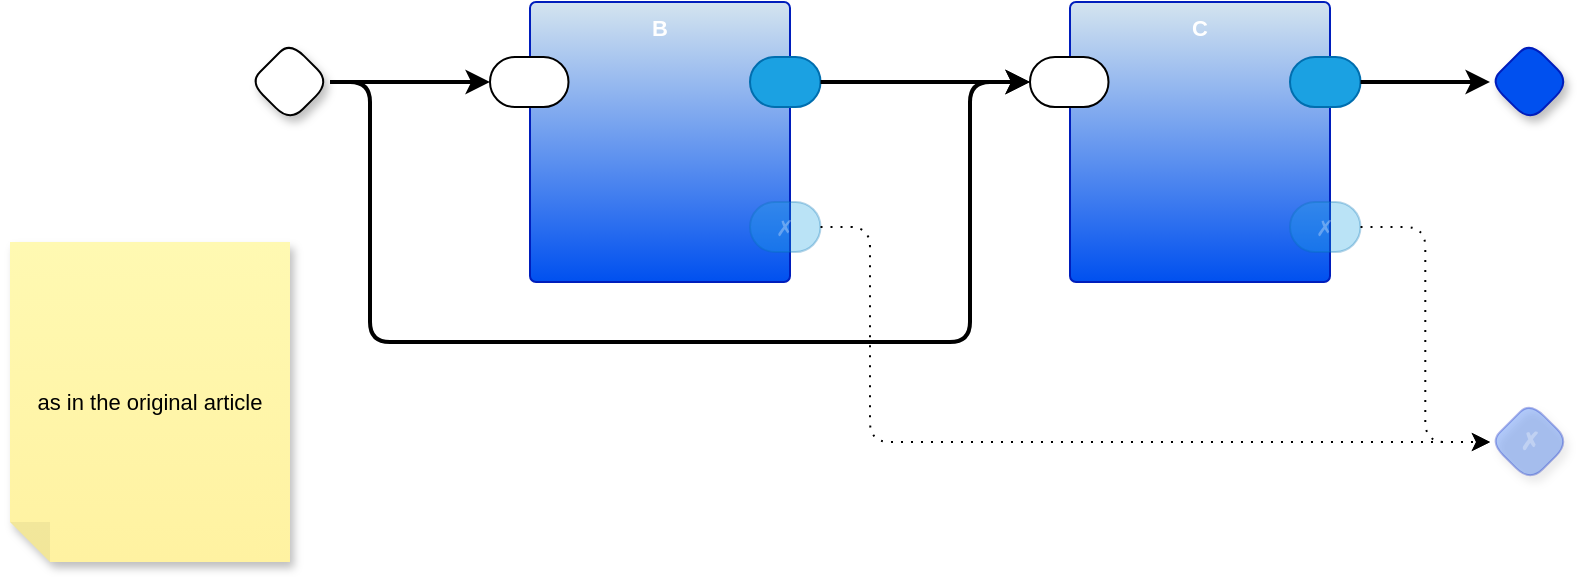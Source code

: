 <mxfile version="28.0.4" pages="6">
  <diagram name="v0" id="lqnZDO1I1qL3EkW7cuTJ">
    <mxGraphModel dx="925" dy="599" grid="1" gridSize="10" guides="1" tooltips="1" connect="1" arrows="1" fold="1" page="1" pageScale="1" pageWidth="1100" pageHeight="850" math="0" shadow="0">
      <root>
        <mxCell id="oVNmrKtQ9EoBrLgOXVRx-0" />
        <mxCell id="oVNmrKtQ9EoBrLgOXVRx-1" parent="oVNmrKtQ9EoBrLgOXVRx-0" />
        <mxCell id="oVNmrKtQ9EoBrLgOXVRx-2" value="B" style="rounded=1;whiteSpace=wrap;html=1;sketch=0;container=1;recursiveResize=0;verticalAlign=top;arcSize=6;fontStyle=1;autosize=0;points=[];absoluteArcSize=1;shadow=0;strokeColor=#001DBC;fillColor=#D4E4EF;fontColor=#ffffff;fontFamily=Helvetica;fontSize=11;gradientColor=#0050EF;" vertex="1" parent="oVNmrKtQ9EoBrLgOXVRx-1">
          <mxGeometry x="280" y="160" width="130" height="140" as="geometry">
            <mxRectangle x="-98" y="-1230" width="99" height="26" as="alternateBounds" />
          </mxGeometry>
        </mxCell>
        <mxCell id="oVNmrKtQ9EoBrLgOXVRx-3" value="" style="rounded=1;whiteSpace=wrap;html=1;sketch=0;points=[[0,0.5,0,0,0],[1,0.5,0,0,0]];arcSize=50;fontFamily=Helvetica;fontSize=11;fontColor=default;" vertex="1" parent="oVNmrKtQ9EoBrLgOXVRx-2">
          <mxGeometry x="-20" y="27.5" width="39.25" height="25" as="geometry" />
        </mxCell>
        <mxCell id="oVNmrKtQ9EoBrLgOXVRx-4" value="" style="rounded=1;whiteSpace=wrap;html=1;sketch=0;points=[[0,0.5,0,0,0],[1,0.5,0,0,0]];fillColor=#1ba1e2;fontColor=#ffffff;strokeColor=#006EAF;arcSize=50;fontFamily=Helvetica;fontSize=11;" vertex="1" parent="oVNmrKtQ9EoBrLgOXVRx-2">
          <mxGeometry x="110" y="27.5" width="35.25" height="25" as="geometry" />
        </mxCell>
        <mxCell id="oVNmrKtQ9EoBrLgOXVRx-5" value="✗" style="rounded=1;whiteSpace=wrap;html=1;sketch=0;points=[[0,0.5,0,0,0],[1,0.5,0,0,0]];fillColor=#1ba1e2;fontColor=#ffffff;strokeColor=#006EAF;arcSize=50;fontFamily=Helvetica;fontSize=11;textOpacity=30;opacity=30;" vertex="1" parent="oVNmrKtQ9EoBrLgOXVRx-2">
          <mxGeometry x="110" y="100" width="35.25" height="25" as="geometry" />
        </mxCell>
        <mxCell id="oVNmrKtQ9EoBrLgOXVRx-6" value="C" style="rounded=1;whiteSpace=wrap;html=1;sketch=0;container=1;recursiveResize=0;verticalAlign=top;arcSize=6;fontStyle=1;autosize=0;points=[];absoluteArcSize=1;shadow=0;strokeColor=#001DBC;fillColor=#D4E4EF;fontColor=#ffffff;fontFamily=Helvetica;fontSize=11;gradientColor=#0050EF;" vertex="1" parent="oVNmrKtQ9EoBrLgOXVRx-1">
          <mxGeometry x="550" y="160" width="130" height="140" as="geometry">
            <mxRectangle x="-98" y="-1230" width="99" height="26" as="alternateBounds" />
          </mxGeometry>
        </mxCell>
        <mxCell id="oVNmrKtQ9EoBrLgOXVRx-7" value="" style="rounded=1;whiteSpace=wrap;html=1;sketch=0;points=[[0,0.5,0,0,0],[1,0.5,0,0,0]];arcSize=50;fontFamily=Helvetica;fontSize=11;fontColor=default;" vertex="1" parent="oVNmrKtQ9EoBrLgOXVRx-6">
          <mxGeometry x="-20" y="27.5" width="39.25" height="25" as="geometry" />
        </mxCell>
        <mxCell id="oVNmrKtQ9EoBrLgOXVRx-8" value="" style="rounded=1;whiteSpace=wrap;html=1;sketch=0;points=[[0,0.5,0,0,0],[1,0.5,0,0,0]];fillColor=#1ba1e2;fontColor=#ffffff;strokeColor=#006EAF;arcSize=50;fontFamily=Helvetica;fontSize=11;" vertex="1" parent="oVNmrKtQ9EoBrLgOXVRx-6">
          <mxGeometry x="110" y="27.5" width="35.25" height="25" as="geometry" />
        </mxCell>
        <mxCell id="oVNmrKtQ9EoBrLgOXVRx-9" value="✗" style="rounded=1;whiteSpace=wrap;html=1;sketch=0;points=[[0,0.5,0,0,0],[1,0.5,0,0,0]];fillColor=#1ba1e2;fontColor=#ffffff;strokeColor=#006EAF;arcSize=50;fontFamily=Helvetica;fontSize=11;textOpacity=30;opacity=30;" vertex="1" parent="oVNmrKtQ9EoBrLgOXVRx-6">
          <mxGeometry x="110" y="100" width="35.25" height="25" as="geometry" />
        </mxCell>
        <mxCell id="oVNmrKtQ9EoBrLgOXVRx-10" style="edgeStyle=orthogonalEdgeStyle;rounded=1;orthogonalLoop=1;jettySize=auto;html=1;exitX=1;exitY=0.5;exitDx=0;exitDy=0;exitPerimeter=0;entryX=0;entryY=0.5;entryDx=0;entryDy=0;entryPerimeter=0;strokeWidth=2;curved=0;" edge="1" parent="oVNmrKtQ9EoBrLgOXVRx-1" source="oVNmrKtQ9EoBrLgOXVRx-4" target="oVNmrKtQ9EoBrLgOXVRx-7">
          <mxGeometry relative="1" as="geometry" />
        </mxCell>
        <mxCell id="oVNmrKtQ9EoBrLgOXVRx-11" value="✗" style="rhombus;whiteSpace=wrap;html=1;rounded=1;fillColor=#0050ef;fontColor=#ffffff;strokeColor=#001DBC;fontStyle=1;glass=0;sketch=0;fontSize=12;points=[[0,0.5,0,0,0],[0.5,0,0,0,0],[0.5,1,0,0,0],[1,0.5,0,0,0]];shadow=1;fontFamily=Helvetica;opacity=30;textOpacity=30;" vertex="1" parent="oVNmrKtQ9EoBrLgOXVRx-1">
          <mxGeometry x="760" y="360" width="40" height="40" as="geometry" />
        </mxCell>
        <mxCell id="oVNmrKtQ9EoBrLgOXVRx-12" value="" style="rhombus;whiteSpace=wrap;html=1;rounded=1;fillColor=#0050ef;fontColor=#ffffff;strokeColor=#001DBC;fontStyle=1;glass=0;sketch=0;fontSize=12;points=[[0,0.5,0,0,0],[0.5,0,0,0,0],[0.5,1,0,0,0],[1,0.5,0,0,0]];shadow=1;fontFamily=Helvetica;" vertex="1" parent="oVNmrKtQ9EoBrLgOXVRx-1">
          <mxGeometry x="760" y="180" width="40" height="40" as="geometry" />
        </mxCell>
        <mxCell id="oVNmrKtQ9EoBrLgOXVRx-13" style="edgeStyle=orthogonalEdgeStyle;shape=connector;curved=0;rounded=1;orthogonalLoop=1;jettySize=auto;html=1;exitX=1;exitY=0.5;exitDx=0;exitDy=0;exitPerimeter=0;entryX=0;entryY=0.5;entryDx=0;entryDy=0;entryPerimeter=0;strokeColor=default;strokeWidth=2;align=center;verticalAlign=middle;fontFamily=Helvetica;fontSize=11;fontColor=default;labelBackgroundColor=default;endArrow=classic;" edge="1" parent="oVNmrKtQ9EoBrLgOXVRx-1" source="oVNmrKtQ9EoBrLgOXVRx-8" target="oVNmrKtQ9EoBrLgOXVRx-12">
          <mxGeometry relative="1" as="geometry" />
        </mxCell>
        <mxCell id="oVNmrKtQ9EoBrLgOXVRx-14" style="edgeStyle=orthogonalEdgeStyle;shape=connector;curved=0;rounded=1;orthogonalLoop=1;jettySize=auto;html=1;exitX=1;exitY=0.5;exitDx=0;exitDy=0;exitPerimeter=0;entryX=0;entryY=0.5;entryDx=0;entryDy=0;entryPerimeter=0;strokeColor=default;strokeWidth=1;align=center;verticalAlign=middle;fontFamily=Helvetica;fontSize=11;fontColor=default;labelBackgroundColor=default;endArrow=classic;dashed=1;dashPattern=1 4;" edge="1" parent="oVNmrKtQ9EoBrLgOXVRx-1" source="oVNmrKtQ9EoBrLgOXVRx-9" target="oVNmrKtQ9EoBrLgOXVRx-11">
          <mxGeometry relative="1" as="geometry" />
        </mxCell>
        <mxCell id="oVNmrKtQ9EoBrLgOXVRx-15" value="" style="rhombus;whiteSpace=wrap;html=1;rounded=1;fontStyle=1;glass=0;sketch=0;fontSize=12;points=[[0,0.5,0,0,0],[0.5,0,0,0,0],[0.5,1,0,0,0],[1,0.5,0,0,0]];shadow=1;fontFamily=Helvetica;fontColor=default;" vertex="1" parent="oVNmrKtQ9EoBrLgOXVRx-1">
          <mxGeometry x="140" y="180" width="40" height="40" as="geometry" />
        </mxCell>
        <mxCell id="oVNmrKtQ9EoBrLgOXVRx-16" style="edgeStyle=orthogonalEdgeStyle;shape=connector;curved=0;rounded=1;orthogonalLoop=1;jettySize=auto;html=1;exitX=1;exitY=0.5;exitDx=0;exitDy=0;exitPerimeter=0;entryX=0;entryY=0.5;entryDx=0;entryDy=0;entryPerimeter=0;strokeColor=default;strokeWidth=2;align=center;verticalAlign=middle;fontFamily=Helvetica;fontSize=11;fontColor=default;labelBackgroundColor=default;endArrow=classic;" edge="1" parent="oVNmrKtQ9EoBrLgOXVRx-1" source="oVNmrKtQ9EoBrLgOXVRx-15" target="oVNmrKtQ9EoBrLgOXVRx-3">
          <mxGeometry relative="1" as="geometry" />
        </mxCell>
        <mxCell id="oVNmrKtQ9EoBrLgOXVRx-17" style="edgeStyle=orthogonalEdgeStyle;shape=connector;curved=0;rounded=1;orthogonalLoop=1;jettySize=auto;html=1;exitX=1;exitY=0.5;exitDx=0;exitDy=0;exitPerimeter=0;entryX=0;entryY=0.5;entryDx=0;entryDy=0;entryPerimeter=0;strokeColor=default;strokeWidth=2;align=center;verticalAlign=middle;fontFamily=Helvetica;fontSize=11;fontColor=default;labelBackgroundColor=default;endArrow=classic;" edge="1" parent="oVNmrKtQ9EoBrLgOXVRx-1" source="oVNmrKtQ9EoBrLgOXVRx-15" target="oVNmrKtQ9EoBrLgOXVRx-7">
          <mxGeometry relative="1" as="geometry">
            <Array as="points">
              <mxPoint x="200" y="200" />
              <mxPoint x="200" y="330" />
              <mxPoint x="500" y="330" />
              <mxPoint x="500" y="200" />
            </Array>
          </mxGeometry>
        </mxCell>
        <mxCell id="oVNmrKtQ9EoBrLgOXVRx-18" style="edgeStyle=orthogonalEdgeStyle;rounded=1;orthogonalLoop=1;jettySize=auto;html=1;exitX=1;exitY=0.5;exitDx=0;exitDy=0;exitPerimeter=0;entryX=0;entryY=0.5;entryDx=0;entryDy=0;entryPerimeter=0;curved=0;dashed=1;dashPattern=1 4;" edge="1" parent="oVNmrKtQ9EoBrLgOXVRx-1" source="oVNmrKtQ9EoBrLgOXVRx-5" target="oVNmrKtQ9EoBrLgOXVRx-11">
          <mxGeometry relative="1" as="geometry">
            <Array as="points">
              <mxPoint x="450" y="273" />
              <mxPoint x="450" y="380" />
            </Array>
          </mxGeometry>
        </mxCell>
        <mxCell id="oVNmrKtQ9EoBrLgOXVRx-26" value="as in the original article" style="shape=note;whiteSpace=wrap;html=1;backgroundOutline=1;fontColor=#000000;darkOpacity=0.05;fillColor=#FFF9B2;strokeColor=none;fillStyle=solid;direction=west;gradientDirection=north;gradientColor=#FFF2A1;shadow=1;size=20;pointerEvents=1;fontFamily=Helvetica;fontSize=11;labelBackgroundColor=none;" vertex="1" parent="oVNmrKtQ9EoBrLgOXVRx-1">
          <mxGeometry x="20" y="280" width="140" height="160" as="geometry" />
        </mxCell>
      </root>
    </mxGraphModel>
  </diagram>
  <diagram name="v1" id="8HJMQPT93TI4I7wuwh09">
    <mxGraphModel dx="925" dy="599" grid="1" gridSize="10" guides="1" tooltips="1" connect="1" arrows="1" fold="1" page="1" pageScale="1" pageWidth="1100" pageHeight="850" math="0" shadow="0">
      <root>
        <mxCell id="wKQsERzzaTIvwxXhMjgZ-0" />
        <mxCell id="wKQsERzzaTIvwxXhMjgZ-1" parent="wKQsERzzaTIvwxXhMjgZ-0" />
        <mxCell id="wKQsERzzaTIvwxXhMjgZ-2" value="B" style="rounded=1;whiteSpace=wrap;html=1;sketch=0;container=1;recursiveResize=0;verticalAlign=top;arcSize=6;fontStyle=1;autosize=0;points=[];absoluteArcSize=1;shadow=0;strokeColor=#001DBC;fillColor=#D4E4EF;fontColor=#ffffff;fontFamily=Helvetica;fontSize=11;gradientColor=#0050EF;" vertex="1" parent="wKQsERzzaTIvwxXhMjgZ-1">
          <mxGeometry x="280" y="160" width="130" height="140" as="geometry">
            <mxRectangle x="-98" y="-1230" width="99" height="26" as="alternateBounds" />
          </mxGeometry>
        </mxCell>
        <mxCell id="wKQsERzzaTIvwxXhMjgZ-3" value="" style="rounded=1;whiteSpace=wrap;html=1;sketch=0;points=[[0,0.5,0,0,0],[1,0.5,0,0,0]];arcSize=50;fontFamily=Helvetica;fontSize=11;fontColor=default;" vertex="1" parent="wKQsERzzaTIvwxXhMjgZ-2">
          <mxGeometry x="-20" y="27.5" width="39.25" height="25" as="geometry" />
        </mxCell>
        <mxCell id="wKQsERzzaTIvwxXhMjgZ-4" value="" style="rounded=1;whiteSpace=wrap;html=1;sketch=0;points=[[0,0.5,0,0,0],[1,0.5,0,0,0]];fillColor=#1ba1e2;fontColor=#ffffff;strokeColor=#006EAF;arcSize=50;fontFamily=Helvetica;fontSize=11;" vertex="1" parent="wKQsERzzaTIvwxXhMjgZ-2">
          <mxGeometry x="110" y="27.5" width="35.25" height="25" as="geometry" />
        </mxCell>
        <mxCell id="wKQsERzzaTIvwxXhMjgZ-5" value="✗" style="rounded=1;whiteSpace=wrap;html=1;sketch=0;points=[[0,0.5,0,0,0],[1,0.5,0,0,0]];fillColor=#1ba1e2;fontColor=#ffffff;strokeColor=#006EAF;arcSize=50;fontFamily=Helvetica;fontSize=11;textOpacity=30;opacity=30;" vertex="1" parent="wKQsERzzaTIvwxXhMjgZ-2">
          <mxGeometry x="110" y="100" width="35.25" height="25" as="geometry" />
        </mxCell>
        <mxCell id="wKQsERzzaTIvwxXhMjgZ-6" value="C" style="rounded=1;whiteSpace=wrap;html=1;sketch=0;container=1;recursiveResize=0;verticalAlign=top;arcSize=6;fontStyle=1;autosize=0;points=[];absoluteArcSize=1;shadow=0;strokeColor=#001DBC;fillColor=#D4E4EF;fontColor=#ffffff;fontFamily=Helvetica;fontSize=11;gradientColor=#0050EF;" vertex="1" parent="wKQsERzzaTIvwxXhMjgZ-1">
          <mxGeometry x="550" y="160" width="130" height="140" as="geometry">
            <mxRectangle x="-98" y="-1230" width="99" height="26" as="alternateBounds" />
          </mxGeometry>
        </mxCell>
        <mxCell id="wKQsERzzaTIvwxXhMjgZ-7" value="" style="rounded=1;whiteSpace=wrap;html=1;sketch=0;points=[[0,0.5,0,0,0],[1,0.5,0,0,0]];arcSize=50;fontFamily=Helvetica;fontSize=11;fontColor=default;" vertex="1" parent="wKQsERzzaTIvwxXhMjgZ-6">
          <mxGeometry x="-20" y="27.5" width="39.25" height="25" as="geometry" />
        </mxCell>
        <mxCell id="wKQsERzzaTIvwxXhMjgZ-8" value="" style="rounded=1;whiteSpace=wrap;html=1;sketch=0;points=[[0,0.5,0,0,0],[1,0.5,0,0,0]];fillColor=#1ba1e2;fontColor=#ffffff;strokeColor=#006EAF;arcSize=50;fontFamily=Helvetica;fontSize=11;" vertex="1" parent="wKQsERzzaTIvwxXhMjgZ-6">
          <mxGeometry x="110" y="27.5" width="35.25" height="25" as="geometry" />
        </mxCell>
        <mxCell id="wKQsERzzaTIvwxXhMjgZ-9" value="✗" style="rounded=1;whiteSpace=wrap;html=1;sketch=0;points=[[0,0.5,0,0,0],[1,0.5,0,0,0]];fillColor=#1ba1e2;fontColor=#ffffff;strokeColor=#006EAF;arcSize=50;fontFamily=Helvetica;fontSize=11;textOpacity=30;opacity=30;" vertex="1" parent="wKQsERzzaTIvwxXhMjgZ-6">
          <mxGeometry x="110" y="100" width="35.25" height="25" as="geometry" />
        </mxCell>
        <mxCell id="wKQsERzzaTIvwxXhMjgZ-10" style="edgeStyle=orthogonalEdgeStyle;rounded=1;orthogonalLoop=1;jettySize=auto;html=1;exitX=1;exitY=0.5;exitDx=0;exitDy=0;exitPerimeter=0;entryX=0;entryY=0.5;entryDx=0;entryDy=0;entryPerimeter=0;strokeWidth=2;curved=0;" edge="1" parent="wKQsERzzaTIvwxXhMjgZ-1" source="wKQsERzzaTIvwxXhMjgZ-4" target="wKQsERzzaTIvwxXhMjgZ-7">
          <mxGeometry relative="1" as="geometry" />
        </mxCell>
        <mxCell id="wKQsERzzaTIvwxXhMjgZ-11" value="✗" style="rhombus;whiteSpace=wrap;html=1;rounded=1;fillColor=#0050ef;fontColor=#ffffff;strokeColor=#001DBC;fontStyle=1;glass=0;sketch=0;fontSize=12;points=[[0,0.5,0,0,0],[0.5,0,0,0,0],[0.5,1,0,0,0],[1,0.5,0,0,0]];shadow=1;fontFamily=Helvetica;opacity=30;textOpacity=30;" vertex="1" parent="wKQsERzzaTIvwxXhMjgZ-1">
          <mxGeometry x="760" y="360" width="40" height="40" as="geometry" />
        </mxCell>
        <mxCell id="wKQsERzzaTIvwxXhMjgZ-12" value="" style="rhombus;whiteSpace=wrap;html=1;rounded=1;fillColor=#0050ef;fontColor=#ffffff;strokeColor=#001DBC;fontStyle=1;glass=0;sketch=0;fontSize=12;points=[[0,0.5,0,0,0],[0.5,0,0,0,0],[0.5,1,0,0,0],[1,0.5,0,0,0]];shadow=1;fontFamily=Helvetica;" vertex="1" parent="wKQsERzzaTIvwxXhMjgZ-1">
          <mxGeometry x="760" y="180" width="40" height="40" as="geometry" />
        </mxCell>
        <mxCell id="wKQsERzzaTIvwxXhMjgZ-13" style="edgeStyle=orthogonalEdgeStyle;shape=connector;curved=0;rounded=1;orthogonalLoop=1;jettySize=auto;html=1;exitX=1;exitY=0.5;exitDx=0;exitDy=0;exitPerimeter=0;entryX=0;entryY=0.5;entryDx=0;entryDy=0;entryPerimeter=0;strokeColor=default;strokeWidth=2;align=center;verticalAlign=middle;fontFamily=Helvetica;fontSize=11;fontColor=default;labelBackgroundColor=default;endArrow=classic;" edge="1" parent="wKQsERzzaTIvwxXhMjgZ-1" source="wKQsERzzaTIvwxXhMjgZ-8" target="wKQsERzzaTIvwxXhMjgZ-12">
          <mxGeometry relative="1" as="geometry" />
        </mxCell>
        <mxCell id="wKQsERzzaTIvwxXhMjgZ-14" style="edgeStyle=orthogonalEdgeStyle;shape=connector;curved=0;rounded=1;orthogonalLoop=1;jettySize=auto;html=1;exitX=1;exitY=0.5;exitDx=0;exitDy=0;exitPerimeter=0;entryX=0;entryY=0.5;entryDx=0;entryDy=0;entryPerimeter=0;strokeColor=default;strokeWidth=1;align=center;verticalAlign=middle;fontFamily=Helvetica;fontSize=11;fontColor=default;labelBackgroundColor=default;endArrow=classic;dashed=1;dashPattern=1 4;" edge="1" parent="wKQsERzzaTIvwxXhMjgZ-1" source="wKQsERzzaTIvwxXhMjgZ-9" target="wKQsERzzaTIvwxXhMjgZ-11">
          <mxGeometry relative="1" as="geometry" />
        </mxCell>
        <mxCell id="wKQsERzzaTIvwxXhMjgZ-15" value="" style="rhombus;whiteSpace=wrap;html=1;rounded=1;fontStyle=1;glass=0;sketch=0;fontSize=12;points=[[0,0.5,0,0,0],[0.5,0,0,0,0],[0.5,1,0,0,0],[1,0.5,0,0,0]];shadow=1;fontFamily=Helvetica;fontColor=default;" vertex="1" parent="wKQsERzzaTIvwxXhMjgZ-1">
          <mxGeometry x="140" y="180" width="40" height="40" as="geometry" />
        </mxCell>
        <mxCell id="wKQsERzzaTIvwxXhMjgZ-16" style="edgeStyle=orthogonalEdgeStyle;shape=connector;curved=0;rounded=1;orthogonalLoop=1;jettySize=auto;html=1;exitX=1;exitY=0.5;exitDx=0;exitDy=0;exitPerimeter=0;entryX=0;entryY=0.5;entryDx=0;entryDy=0;entryPerimeter=0;strokeColor=default;strokeWidth=2;align=center;verticalAlign=middle;fontFamily=Helvetica;fontSize=11;fontColor=default;labelBackgroundColor=default;endArrow=classic;" edge="1" parent="wKQsERzzaTIvwxXhMjgZ-1" source="wKQsERzzaTIvwxXhMjgZ-15" target="wKQsERzzaTIvwxXhMjgZ-3">
          <mxGeometry relative="1" as="geometry" />
        </mxCell>
        <mxCell id="wKQsERzzaTIvwxXhMjgZ-17" style="edgeStyle=orthogonalEdgeStyle;shape=connector;curved=0;rounded=1;orthogonalLoop=1;jettySize=auto;html=1;exitX=1;exitY=0.5;exitDx=0;exitDy=0;exitPerimeter=0;entryX=0;entryY=0.5;entryDx=0;entryDy=0;entryPerimeter=0;strokeColor=default;strokeWidth=2;align=center;verticalAlign=middle;fontFamily=Helvetica;fontSize=11;fontColor=default;labelBackgroundColor=default;endArrow=classic;" edge="1" parent="wKQsERzzaTIvwxXhMjgZ-1" source="wKQsERzzaTIvwxXhMjgZ-15" target="wKQsERzzaTIvwxXhMjgZ-7">
          <mxGeometry relative="1" as="geometry">
            <Array as="points">
              <mxPoint x="200" y="200" />
              <mxPoint x="200" y="330" />
              <mxPoint x="500" y="330" />
              <mxPoint x="500" y="200" />
            </Array>
          </mxGeometry>
        </mxCell>
        <mxCell id="wKQsERzzaTIvwxXhMjgZ-18" style="edgeStyle=orthogonalEdgeStyle;rounded=1;orthogonalLoop=1;jettySize=auto;html=1;exitX=1;exitY=0.5;exitDx=0;exitDy=0;exitPerimeter=0;entryX=0;entryY=0.5;entryDx=0;entryDy=0;entryPerimeter=0;curved=0;dashed=1;dashPattern=1 4;" edge="1" parent="wKQsERzzaTIvwxXhMjgZ-1" source="wKQsERzzaTIvwxXhMjgZ-5" target="wKQsERzzaTIvwxXhMjgZ-11">
          <mxGeometry relative="1" as="geometry">
            <Array as="points">
              <mxPoint x="450" y="273" />
              <mxPoint x="450" y="380" />
            </Array>
          </mxGeometry>
        </mxCell>
        <mxCell id="wKQsERzzaTIvwxXhMjgZ-19" value="D" style="rounded=1;whiteSpace=wrap;html=1;sketch=0;container=1;recursiveResize=0;verticalAlign=top;arcSize=6;fontStyle=1;autosize=0;points=[];absoluteArcSize=1;shadow=0;strokeColor=#001DBC;fillColor=#D4E4EF;fontColor=#ffffff;fontFamily=Helvetica;fontSize=11;gradientColor=#0050EF;" vertex="1" parent="wKQsERzzaTIvwxXhMjgZ-1">
          <mxGeometry x="280" y="400" width="130" height="140" as="geometry">
            <mxRectangle x="-98" y="-1230" width="99" height="26" as="alternateBounds" />
          </mxGeometry>
        </mxCell>
        <mxCell id="wKQsERzzaTIvwxXhMjgZ-20" value="" style="rounded=1;whiteSpace=wrap;html=1;sketch=0;points=[[0,0.5,0,0,0],[1,0.5,0,0,0]];arcSize=50;fontFamily=Helvetica;fontSize=11;fontColor=default;" vertex="1" parent="wKQsERzzaTIvwxXhMjgZ-19">
          <mxGeometry x="-20" y="27.5" width="39.25" height="25" as="geometry" />
        </mxCell>
        <mxCell id="wKQsERzzaTIvwxXhMjgZ-21" value="" style="rounded=1;whiteSpace=wrap;html=1;sketch=0;points=[[0,0.5,0,0,0],[1,0.5,0,0,0]];fillColor=#1ba1e2;fontColor=#ffffff;strokeColor=#006EAF;arcSize=50;fontFamily=Helvetica;fontSize=11;" vertex="1" parent="wKQsERzzaTIvwxXhMjgZ-19">
          <mxGeometry x="110" y="27.5" width="35.25" height="25" as="geometry" />
        </mxCell>
        <mxCell id="wKQsERzzaTIvwxXhMjgZ-22" value="✗" style="rounded=1;whiteSpace=wrap;html=1;sketch=0;points=[[0,0.5,0,0,0],[1,0.5,0,0,0]];fillColor=#1ba1e2;fontColor=#ffffff;strokeColor=#006EAF;arcSize=50;fontFamily=Helvetica;fontSize=11;textOpacity=30;opacity=30;" vertex="1" parent="wKQsERzzaTIvwxXhMjgZ-19">
          <mxGeometry x="110" y="100" width="35.25" height="25" as="geometry" />
        </mxCell>
        <mxCell id="wKQsERzzaTIvwxXhMjgZ-23" style="edgeStyle=orthogonalEdgeStyle;rounded=1;orthogonalLoop=1;jettySize=auto;html=1;exitX=1;exitY=0.5;exitDx=0;exitDy=0;exitPerimeter=0;entryX=0;entryY=0.5;entryDx=0;entryDy=0;entryPerimeter=0;curved=0;dashed=1;dashPattern=1 4;" edge="1" parent="wKQsERzzaTIvwxXhMjgZ-1" source="wKQsERzzaTIvwxXhMjgZ-22" target="wKQsERzzaTIvwxXhMjgZ-11">
          <mxGeometry relative="1" as="geometry" />
        </mxCell>
        <mxCell id="wKQsERzzaTIvwxXhMjgZ-24" style="edgeStyle=orthogonalEdgeStyle;rounded=1;orthogonalLoop=1;jettySize=auto;html=1;exitX=1;exitY=0.5;exitDx=0;exitDy=0;exitPerimeter=0;entryX=0;entryY=0.5;entryDx=0;entryDy=0;entryPerimeter=0;curved=0;strokeWidth=2;" edge="1" parent="wKQsERzzaTIvwxXhMjgZ-1" source="wKQsERzzaTIvwxXhMjgZ-21" target="wKQsERzzaTIvwxXhMjgZ-7">
          <mxGeometry relative="1" as="geometry">
            <Array as="points">
              <mxPoint x="500" y="440" />
              <mxPoint x="500" y="200" />
            </Array>
          </mxGeometry>
        </mxCell>
        <mxCell id="wKQsERzzaTIvwxXhMjgZ-25" style="edgeStyle=orthogonalEdgeStyle;rounded=1;orthogonalLoop=1;jettySize=auto;html=1;exitX=1;exitY=0.5;exitDx=0;exitDy=0;exitPerimeter=0;entryX=0;entryY=0.5;entryDx=0;entryDy=0;entryPerimeter=0;curved=0;strokeWidth=2;" edge="1" parent="wKQsERzzaTIvwxXhMjgZ-1" source="wKQsERzzaTIvwxXhMjgZ-15" target="wKQsERzzaTIvwxXhMjgZ-20">
          <mxGeometry relative="1" as="geometry">
            <Array as="points">
              <mxPoint x="200" y="200" />
              <mxPoint x="200" y="440" />
            </Array>
          </mxGeometry>
        </mxCell>
        <mxCell id="63g0gewyvqhZ10eXCvnB-1" value="B drawn before D,&amp;nbsp;&lt;div&gt;output is v,x,z&lt;/div&gt;" style="shape=note;whiteSpace=wrap;html=1;backgroundOutline=1;fontColor=#000000;darkOpacity=0.05;fillColor=#FFF9B2;strokeColor=none;fillStyle=solid;direction=west;gradientDirection=north;gradientColor=#FFF2A1;shadow=1;size=20;pointerEvents=1;fontFamily=Helvetica;fontSize=11;labelBackgroundColor=none;" vertex="1" parent="wKQsERzzaTIvwxXhMjgZ-1">
          <mxGeometry x="20" y="280" width="140" height="160" as="geometry" />
        </mxCell>
      </root>
    </mxGraphModel>
  </diagram>
  <diagram name="v2" id="7QN4YmJt0GV1r6L1TlYH">
    <mxGraphModel dx="925" dy="599" grid="1" gridSize="10" guides="1" tooltips="1" connect="1" arrows="1" fold="1" page="1" pageScale="1" pageWidth="1100" pageHeight="850" math="0" shadow="0">
      <root>
        <mxCell id="0" />
        <mxCell id="1" parent="0" />
        <mxCell id="uWiBnpXK1iECyLBypJEi-7" value="C" style="rounded=1;whiteSpace=wrap;html=1;sketch=0;container=1;recursiveResize=0;verticalAlign=top;arcSize=6;fontStyle=1;autosize=0;points=[];absoluteArcSize=1;shadow=0;strokeColor=#001DBC;fillColor=#D4E4EF;fontColor=#ffffff;fontFamily=Helvetica;fontSize=11;gradientColor=#0050EF;" parent="1" vertex="1">
          <mxGeometry x="550" y="160" width="130" height="140" as="geometry">
            <mxRectangle x="-98" y="-1230" width="99" height="26" as="alternateBounds" />
          </mxGeometry>
        </mxCell>
        <mxCell id="uWiBnpXK1iECyLBypJEi-8" value="" style="rounded=1;whiteSpace=wrap;html=1;sketch=0;points=[[0,0.5,0,0,0],[1,0.5,0,0,0]];arcSize=50;fontFamily=Helvetica;fontSize=11;fontColor=default;" parent="uWiBnpXK1iECyLBypJEi-7" vertex="1">
          <mxGeometry x="-20" y="27.5" width="39.25" height="25" as="geometry" />
        </mxCell>
        <mxCell id="uWiBnpXK1iECyLBypJEi-9" value="" style="rounded=1;whiteSpace=wrap;html=1;sketch=0;points=[[0,0.5,0,0,0],[1,0.5,0,0,0]];fillColor=#1ba1e2;fontColor=#ffffff;strokeColor=#006EAF;arcSize=50;fontFamily=Helvetica;fontSize=11;" parent="uWiBnpXK1iECyLBypJEi-7" vertex="1">
          <mxGeometry x="110" y="27.5" width="35.25" height="25" as="geometry" />
        </mxCell>
        <mxCell id="uWiBnpXK1iECyLBypJEi-12" value="✗" style="rounded=1;whiteSpace=wrap;html=1;sketch=0;points=[[0,0.5,0,0,0],[1,0.5,0,0,0]];fillColor=#1ba1e2;fontColor=#ffffff;strokeColor=#006EAF;arcSize=50;fontFamily=Helvetica;fontSize=11;textOpacity=30;opacity=30;" parent="uWiBnpXK1iECyLBypJEi-7" vertex="1">
          <mxGeometry x="110" y="100" width="35.25" height="25" as="geometry" />
        </mxCell>
        <mxCell id="uWiBnpXK1iECyLBypJEi-17" value="✗" style="rhombus;whiteSpace=wrap;html=1;rounded=1;fillColor=#0050ef;fontColor=#ffffff;strokeColor=#001DBC;fontStyle=1;glass=0;sketch=0;fontSize=12;points=[[0,0.5,0,0,0],[0.5,0,0,0,0],[0.5,1,0,0,0],[1,0.5,0,0,0]];shadow=1;fontFamily=Helvetica;opacity=30;textOpacity=30;" parent="1" vertex="1">
          <mxGeometry x="760" y="360" width="40" height="40" as="geometry" />
        </mxCell>
        <mxCell id="uWiBnpXK1iECyLBypJEi-18" value="" style="rhombus;whiteSpace=wrap;html=1;rounded=1;fillColor=#0050ef;fontColor=#ffffff;strokeColor=#001DBC;fontStyle=1;glass=0;sketch=0;fontSize=12;points=[[0,0.5,0,0,0],[0.5,0,0,0,0],[0.5,1,0,0,0],[1,0.5,0,0,0]];shadow=1;fontFamily=Helvetica;" parent="1" vertex="1">
          <mxGeometry x="760" y="180" width="40" height="40" as="geometry" />
        </mxCell>
        <mxCell id="uWiBnpXK1iECyLBypJEi-19" style="edgeStyle=orthogonalEdgeStyle;shape=connector;curved=0;rounded=1;orthogonalLoop=1;jettySize=auto;html=1;exitX=1;exitY=0.5;exitDx=0;exitDy=0;exitPerimeter=0;entryX=0;entryY=0.5;entryDx=0;entryDy=0;entryPerimeter=0;strokeColor=default;strokeWidth=2;align=center;verticalAlign=middle;fontFamily=Helvetica;fontSize=11;fontColor=default;labelBackgroundColor=default;endArrow=classic;" parent="1" source="uWiBnpXK1iECyLBypJEi-9" target="uWiBnpXK1iECyLBypJEi-18" edge="1">
          <mxGeometry relative="1" as="geometry" />
        </mxCell>
        <mxCell id="uWiBnpXK1iECyLBypJEi-20" style="edgeStyle=orthogonalEdgeStyle;shape=connector;curved=0;rounded=1;orthogonalLoop=1;jettySize=auto;html=1;exitX=1;exitY=0.5;exitDx=0;exitDy=0;exitPerimeter=0;entryX=0;entryY=0.5;entryDx=0;entryDy=0;entryPerimeter=0;strokeColor=default;strokeWidth=1;align=center;verticalAlign=middle;fontFamily=Helvetica;fontSize=11;fontColor=default;labelBackgroundColor=default;endArrow=classic;dashed=1;dashPattern=1 4;" parent="1" source="uWiBnpXK1iECyLBypJEi-12" target="uWiBnpXK1iECyLBypJEi-17" edge="1">
          <mxGeometry relative="1" as="geometry" />
        </mxCell>
        <mxCell id="uWiBnpXK1iECyLBypJEi-21" value="" style="rhombus;whiteSpace=wrap;html=1;rounded=1;fontStyle=1;glass=0;sketch=0;fontSize=12;points=[[0,0.5,0,0,0],[0.5,0,0,0,0],[0.5,1,0,0,0],[1,0.5,0,0,0]];shadow=1;fontFamily=Helvetica;fontColor=default;" parent="1" vertex="1">
          <mxGeometry x="140" y="180" width="40" height="40" as="geometry" />
        </mxCell>
        <mxCell id="jxwVoejlZ3WhDpA-LtBf-1" style="edgeStyle=orthogonalEdgeStyle;rounded=1;orthogonalLoop=1;jettySize=auto;html=1;exitX=1;exitY=0.5;exitDx=0;exitDy=0;exitPerimeter=0;entryX=0;entryY=0.5;entryDx=0;entryDy=0;entryPerimeter=0;curved=0;dashed=1;dashPattern=1 4;" edge="1" parent="1" source="tjJ3_qwhP76fLFAqSfsO-7" target="uWiBnpXK1iECyLBypJEi-17">
          <mxGeometry relative="1" as="geometry">
            <mxPoint x="425.25" y="272.5" as="sourcePoint" />
            <Array as="points">
              <mxPoint x="590" y="433" />
              <mxPoint x="590" y="380" />
            </Array>
          </mxGeometry>
        </mxCell>
        <mxCell id="jxwVoejlZ3WhDpA-LtBf-2" value="D" style="rounded=1;whiteSpace=wrap;html=1;sketch=0;container=1;recursiveResize=0;verticalAlign=top;arcSize=6;fontStyle=1;autosize=0;points=[];absoluteArcSize=1;shadow=0;strokeColor=#001DBC;fillColor=#D4E4EF;fontColor=#ffffff;fontFamily=Helvetica;fontSize=11;gradientColor=#0050EF;" vertex="1" parent="1">
          <mxGeometry x="280" y="160" width="130" height="140" as="geometry">
            <mxRectangle x="-98" y="-1230" width="99" height="26" as="alternateBounds" />
          </mxGeometry>
        </mxCell>
        <mxCell id="jxwVoejlZ3WhDpA-LtBf-3" value="" style="rounded=1;whiteSpace=wrap;html=1;sketch=0;points=[[0,0.5,0,0,0],[1,0.5,0,0,0]];arcSize=50;fontFamily=Helvetica;fontSize=11;fontColor=default;" vertex="1" parent="jxwVoejlZ3WhDpA-LtBf-2">
          <mxGeometry x="-20" y="27.5" width="39.25" height="25" as="geometry" />
        </mxCell>
        <mxCell id="jxwVoejlZ3WhDpA-LtBf-4" value="" style="rounded=1;whiteSpace=wrap;html=1;sketch=0;points=[[0,0.5,0,0,0],[1,0.5,0,0,0]];fillColor=#1ba1e2;fontColor=#ffffff;strokeColor=#006EAF;arcSize=50;fontFamily=Helvetica;fontSize=11;" vertex="1" parent="jxwVoejlZ3WhDpA-LtBf-2">
          <mxGeometry x="110" y="27.5" width="35.25" height="25" as="geometry" />
        </mxCell>
        <mxCell id="jxwVoejlZ3WhDpA-LtBf-5" value="✗" style="rounded=1;whiteSpace=wrap;html=1;sketch=0;points=[[0,0.5,0,0,0],[1,0.5,0,0,0]];fillColor=#1ba1e2;fontColor=#ffffff;strokeColor=#006EAF;arcSize=50;fontFamily=Helvetica;fontSize=11;textOpacity=30;opacity=30;" vertex="1" parent="jxwVoejlZ3WhDpA-LtBf-2">
          <mxGeometry x="110" y="100" width="35.25" height="25" as="geometry" />
        </mxCell>
        <mxCell id="jxwVoejlZ3WhDpA-LtBf-6" style="edgeStyle=orthogonalEdgeStyle;rounded=1;orthogonalLoop=1;jettySize=auto;html=1;exitX=1;exitY=0.5;exitDx=0;exitDy=0;exitPerimeter=0;entryX=0;entryY=0.5;entryDx=0;entryDy=0;entryPerimeter=0;curved=0;dashed=1;dashPattern=1 4;" edge="1" parent="1" source="jxwVoejlZ3WhDpA-LtBf-5" target="uWiBnpXK1iECyLBypJEi-17">
          <mxGeometry relative="1" as="geometry">
            <Array as="points">
              <mxPoint x="510" y="273" />
              <mxPoint x="510" y="380" />
            </Array>
          </mxGeometry>
        </mxCell>
        <mxCell id="jxwVoejlZ3WhDpA-LtBf-7" style="edgeStyle=orthogonalEdgeStyle;rounded=1;orthogonalLoop=1;jettySize=auto;html=1;exitX=1;exitY=0.5;exitDx=0;exitDy=0;exitPerimeter=0;entryX=0;entryY=0.5;entryDx=0;entryDy=0;entryPerimeter=0;curved=0;strokeWidth=2;" edge="1" parent="1" source="jxwVoejlZ3WhDpA-LtBf-4" target="uWiBnpXK1iECyLBypJEi-8">
          <mxGeometry relative="1" as="geometry">
            <Array as="points">
              <mxPoint x="470" y="200" />
              <mxPoint x="470" y="200" />
            </Array>
          </mxGeometry>
        </mxCell>
        <mxCell id="tjJ3_qwhP76fLFAqSfsO-1" style="edgeStyle=orthogonalEdgeStyle;shape=connector;curved=0;rounded=1;orthogonalLoop=1;jettySize=auto;html=1;exitX=1;exitY=0.5;exitDx=0;exitDy=0;exitPerimeter=0;entryX=0;entryY=0.5;entryDx=0;entryDy=0;entryPerimeter=0;strokeColor=default;strokeWidth=2;align=center;verticalAlign=middle;fontFamily=Helvetica;fontSize=11;fontColor=default;labelBackgroundColor=default;endArrow=classic;" edge="1" parent="1" source="uWiBnpXK1iECyLBypJEi-21" target="jxwVoejlZ3WhDpA-LtBf-3">
          <mxGeometry relative="1" as="geometry" />
        </mxCell>
        <mxCell id="tjJ3_qwhP76fLFAqSfsO-3" style="edgeStyle=orthogonalEdgeStyle;shape=connector;curved=0;rounded=1;orthogonalLoop=1;jettySize=auto;html=1;exitX=1;exitY=0.5;exitDx=0;exitDy=0;exitPerimeter=0;entryX=0;entryY=0.5;entryDx=0;entryDy=0;entryPerimeter=0;strokeColor=default;strokeWidth=2;align=center;verticalAlign=middle;fontFamily=Helvetica;fontSize=11;fontColor=default;labelBackgroundColor=default;endArrow=classic;" edge="1" parent="1" source="uWiBnpXK1iECyLBypJEi-21" target="uWiBnpXK1iECyLBypJEi-8">
          <mxGeometry relative="1" as="geometry">
            <Array as="points">
              <mxPoint x="220" y="200" />
              <mxPoint x="220" y="100" />
              <mxPoint x="480" y="100" />
              <mxPoint x="480" y="200" />
            </Array>
          </mxGeometry>
        </mxCell>
        <mxCell id="tjJ3_qwhP76fLFAqSfsO-4" value="B" style="rounded=1;whiteSpace=wrap;html=1;sketch=0;container=1;recursiveResize=0;verticalAlign=top;arcSize=6;fontStyle=1;autosize=0;points=[];absoluteArcSize=1;shadow=0;strokeColor=#001DBC;fillColor=#D4E4EF;fontColor=#ffffff;fontFamily=Helvetica;fontSize=11;gradientColor=#0050EF;" vertex="1" parent="1">
          <mxGeometry x="280" y="320" width="130" height="140" as="geometry">
            <mxRectangle x="-98" y="-1230" width="99" height="26" as="alternateBounds" />
          </mxGeometry>
        </mxCell>
        <mxCell id="tjJ3_qwhP76fLFAqSfsO-5" value="" style="rounded=1;whiteSpace=wrap;html=1;sketch=0;points=[[0,0.5,0,0,0],[1,0.5,0,0,0]];arcSize=50;fontFamily=Helvetica;fontSize=11;fontColor=default;" vertex="1" parent="tjJ3_qwhP76fLFAqSfsO-4">
          <mxGeometry x="-20" y="27.5" width="39.25" height="25" as="geometry" />
        </mxCell>
        <mxCell id="tjJ3_qwhP76fLFAqSfsO-6" value="" style="rounded=1;whiteSpace=wrap;html=1;sketch=0;points=[[0,0.5,0,0,0],[1,0.5,0,0,0]];fillColor=#1ba1e2;fontColor=#ffffff;strokeColor=#006EAF;arcSize=50;fontFamily=Helvetica;fontSize=11;" vertex="1" parent="tjJ3_qwhP76fLFAqSfsO-4">
          <mxGeometry x="110" y="27.5" width="35.25" height="25" as="geometry" />
        </mxCell>
        <mxCell id="tjJ3_qwhP76fLFAqSfsO-7" value="✗" style="rounded=1;whiteSpace=wrap;html=1;sketch=0;points=[[0,0.5,0,0,0],[1,0.5,0,0,0]];fillColor=#1ba1e2;fontColor=#ffffff;strokeColor=#006EAF;arcSize=50;fontFamily=Helvetica;fontSize=11;textOpacity=30;opacity=30;" vertex="1" parent="tjJ3_qwhP76fLFAqSfsO-4">
          <mxGeometry x="110" y="100" width="35.25" height="25" as="geometry" />
        </mxCell>
        <mxCell id="tjJ3_qwhP76fLFAqSfsO-8" style="edgeStyle=orthogonalEdgeStyle;shape=connector;curved=0;rounded=1;orthogonalLoop=1;jettySize=auto;html=1;exitX=1;exitY=0.5;exitDx=0;exitDy=0;exitPerimeter=0;entryX=0;entryY=0.5;entryDx=0;entryDy=0;entryPerimeter=0;strokeColor=default;strokeWidth=2;align=center;verticalAlign=middle;fontFamily=Helvetica;fontSize=11;fontColor=default;labelBackgroundColor=default;endArrow=classic;" edge="1" parent="1" source="tjJ3_qwhP76fLFAqSfsO-6" target="uWiBnpXK1iECyLBypJEi-8">
          <mxGeometry relative="1" as="geometry" />
        </mxCell>
        <mxCell id="tjJ3_qwhP76fLFAqSfsO-9" style="edgeStyle=orthogonalEdgeStyle;shape=connector;curved=0;rounded=1;orthogonalLoop=1;jettySize=auto;html=1;exitX=1;exitY=0.5;exitDx=0;exitDy=0;exitPerimeter=0;entryX=0;entryY=0.5;entryDx=0;entryDy=0;entryPerimeter=0;strokeColor=default;strokeWidth=2;align=center;verticalAlign=middle;fontFamily=Helvetica;fontSize=11;fontColor=default;labelBackgroundColor=default;endArrow=classic;" edge="1" parent="1" source="uWiBnpXK1iECyLBypJEi-21" target="tjJ3_qwhP76fLFAqSfsO-5">
          <mxGeometry relative="1" as="geometry" />
        </mxCell>
        <mxCell id="jY69H8b7US3xGl_o4eIB-1" value="D drawn before B,&amp;nbsp;&lt;div&gt;output is v,z,x&lt;/div&gt;" style="shape=note;whiteSpace=wrap;html=1;backgroundOutline=1;fontColor=#000000;darkOpacity=0.05;fillColor=#FFF9B2;strokeColor=none;fillStyle=solid;direction=west;gradientDirection=north;gradientColor=#FFF2A1;shadow=1;size=20;pointerEvents=1;fontFamily=Helvetica;fontSize=11;labelBackgroundColor=none;" vertex="1" parent="1">
          <mxGeometry x="30" y="240" width="140" height="160" as="geometry" />
        </mxCell>
      </root>
    </mxGraphModel>
  </diagram>
  <diagram name="L0" id="_XljBuy4biCRzMQW9qCc">
    <mxGraphModel dx="925" dy="599" grid="1" gridSize="10" guides="1" tooltips="1" connect="1" arrows="1" fold="1" page="1" pageScale="1" pageWidth="1100" pageHeight="850" math="0" shadow="0">
      <root>
        <mxCell id="xxKXx0sVXu9-Zt2UjbbI-0" />
        <mxCell id="xxKXx0sVXu9-Zt2UjbbI-1" parent="xxKXx0sVXu9-Zt2UjbbI-0" />
        <mxCell id="xxKXx0sVXu9-Zt2UjbbI-2" value="B" style="rounded=1;whiteSpace=wrap;html=1;sketch=0;container=1;recursiveResize=0;verticalAlign=top;arcSize=6;fontStyle=1;autosize=0;points=[];absoluteArcSize=1;shadow=0;strokeColor=#001DBC;fillColor=#D4E4EF;fontColor=#ffffff;fontFamily=Helvetica;fontSize=11;gradientColor=#0050EF;" vertex="1" parent="xxKXx0sVXu9-Zt2UjbbI-1">
          <mxGeometry x="280" y="160" width="130" height="140" as="geometry">
            <mxRectangle x="-98" y="-1230" width="99" height="26" as="alternateBounds" />
          </mxGeometry>
        </mxCell>
        <mxCell id="xxKXx0sVXu9-Zt2UjbbI-3" value="" style="rounded=1;whiteSpace=wrap;html=1;sketch=0;points=[[0,0.5,0,0,0],[1,0.5,0,0,0]];arcSize=50;fontFamily=Helvetica;fontSize=11;fontColor=default;" vertex="1" parent="xxKXx0sVXu9-Zt2UjbbI-2">
          <mxGeometry x="-20" y="27.5" width="39.25" height="25" as="geometry" />
        </mxCell>
        <mxCell id="xxKXx0sVXu9-Zt2UjbbI-4" value="" style="rounded=1;whiteSpace=wrap;html=1;sketch=0;points=[[0,0.5,0,0,0],[1,0.5,0,0,0]];fillColor=#1ba1e2;fontColor=#ffffff;strokeColor=#006EAF;arcSize=50;fontFamily=Helvetica;fontSize=11;" vertex="1" parent="xxKXx0sVXu9-Zt2UjbbI-2">
          <mxGeometry x="110" y="27.5" width="35.25" height="25" as="geometry" />
        </mxCell>
        <mxCell id="xxKXx0sVXu9-Zt2UjbbI-5" value="✗" style="rounded=1;whiteSpace=wrap;html=1;sketch=0;points=[[0,0.5,0,0,0],[1,0.5,0,0,0]];fillColor=#1ba1e2;fontColor=#ffffff;strokeColor=#006EAF;arcSize=50;fontFamily=Helvetica;fontSize=11;textOpacity=30;opacity=30;" vertex="1" parent="xxKXx0sVXu9-Zt2UjbbI-2">
          <mxGeometry x="110" y="100" width="35.25" height="25" as="geometry" />
        </mxCell>
        <mxCell id="xxKXx0sVXu9-Zt2UjbbI-6" value="L1" style="rounded=1;whiteSpace=wrap;html=1;sketch=0;container=1;recursiveResize=0;verticalAlign=top;arcSize=6;fontStyle=1;autosize=0;points=[];absoluteArcSize=1;shadow=0;strokeColor=#001DBC;fillColor=#D4E4EF;fontColor=#ffffff;fontFamily=Helvetica;fontSize=11;gradientColor=#0050EF;" vertex="1" parent="xxKXx0sVXu9-Zt2UjbbI-1">
          <mxGeometry x="720" y="160" width="130" height="140" as="geometry">
            <mxRectangle x="-98" y="-1230" width="99" height="26" as="alternateBounds" />
          </mxGeometry>
        </mxCell>
        <mxCell id="xxKXx0sVXu9-Zt2UjbbI-7" value="" style="rounded=1;whiteSpace=wrap;html=1;sketch=0;points=[[0,0.5,0,0,0],[1,0.5,0,0,0]];arcSize=50;fontFamily=Helvetica;fontSize=11;fontColor=default;" vertex="1" parent="xxKXx0sVXu9-Zt2UjbbI-6">
          <mxGeometry x="-20" y="27.5" width="39.25" height="25" as="geometry" />
        </mxCell>
        <mxCell id="xxKXx0sVXu9-Zt2UjbbI-8" value="" style="rounded=1;whiteSpace=wrap;html=1;sketch=0;points=[[0,0.5,0,0,0],[1,0.5,0,0,0]];fillColor=#1ba1e2;fontColor=#ffffff;strokeColor=#006EAF;arcSize=50;fontFamily=Helvetica;fontSize=11;" vertex="1" parent="xxKXx0sVXu9-Zt2UjbbI-6">
          <mxGeometry x="110" y="27.5" width="35.25" height="25" as="geometry" />
        </mxCell>
        <mxCell id="xxKXx0sVXu9-Zt2UjbbI-9" value="✗" style="rounded=1;whiteSpace=wrap;html=1;sketch=0;points=[[0,0.5,0,0,0],[1,0.5,0,0,0]];fillColor=#1ba1e2;fontColor=#ffffff;strokeColor=#006EAF;arcSize=50;fontFamily=Helvetica;fontSize=11;textOpacity=30;opacity=30;" vertex="1" parent="xxKXx0sVXu9-Zt2UjbbI-6">
          <mxGeometry x="110" y="100" width="35.25" height="25" as="geometry" />
        </mxCell>
        <mxCell id="xxKXx0sVXu9-Zt2UjbbI-10" style="edgeStyle=orthogonalEdgeStyle;rounded=1;orthogonalLoop=1;jettySize=auto;html=1;exitX=1;exitY=0.5;exitDx=0;exitDy=0;exitPerimeter=0;entryX=0;entryY=0.5;entryDx=0;entryDy=0;entryPerimeter=0;strokeWidth=2;curved=0;" edge="1" parent="xxKXx0sVXu9-Zt2UjbbI-1" source="xxKXx0sVXu9-Zt2UjbbI-4" target="xxKXx0sVXu9-Zt2UjbbI-7">
          <mxGeometry relative="1" as="geometry" />
        </mxCell>
        <mxCell id="xxKXx0sVXu9-Zt2UjbbI-11" value="✗" style="rhombus;whiteSpace=wrap;html=1;rounded=1;fillColor=#0050ef;fontColor=#ffffff;strokeColor=#001DBC;fontStyle=1;glass=0;sketch=0;fontSize=12;points=[[0,0.5,0,0,0],[0.5,0,0,0,0],[0.5,1,0,0,0],[1,0.5,0,0,0]];shadow=1;fontFamily=Helvetica;opacity=30;textOpacity=30;" vertex="1" parent="xxKXx0sVXu9-Zt2UjbbI-1">
          <mxGeometry x="930" y="360" width="40" height="40" as="geometry" />
        </mxCell>
        <mxCell id="xxKXx0sVXu9-Zt2UjbbI-12" value="" style="rhombus;whiteSpace=wrap;html=1;rounded=1;fillColor=#0050ef;fontColor=#ffffff;strokeColor=#001DBC;fontStyle=1;glass=0;sketch=0;fontSize=12;points=[[0,0.5,0,0,0],[0.5,0,0,0,0],[0.5,1,0,0,0],[1,0.5,0,0,0]];shadow=1;fontFamily=Helvetica;" vertex="1" parent="xxKXx0sVXu9-Zt2UjbbI-1">
          <mxGeometry x="930" y="180" width="40" height="40" as="geometry" />
        </mxCell>
        <mxCell id="xxKXx0sVXu9-Zt2UjbbI-13" style="edgeStyle=orthogonalEdgeStyle;shape=connector;curved=0;rounded=1;orthogonalLoop=1;jettySize=auto;html=1;exitX=1;exitY=0.5;exitDx=0;exitDy=0;exitPerimeter=0;entryX=0;entryY=0.5;entryDx=0;entryDy=0;entryPerimeter=0;strokeColor=default;strokeWidth=2;align=center;verticalAlign=middle;fontFamily=Helvetica;fontSize=11;fontColor=default;labelBackgroundColor=default;endArrow=classic;" edge="1" parent="xxKXx0sVXu9-Zt2UjbbI-1" source="xxKXx0sVXu9-Zt2UjbbI-8" target="xxKXx0sVXu9-Zt2UjbbI-12">
          <mxGeometry relative="1" as="geometry" />
        </mxCell>
        <mxCell id="xxKXx0sVXu9-Zt2UjbbI-14" style="edgeStyle=orthogonalEdgeStyle;shape=connector;curved=0;rounded=1;orthogonalLoop=1;jettySize=auto;html=1;exitX=1;exitY=0.5;exitDx=0;exitDy=0;exitPerimeter=0;entryX=0;entryY=0.5;entryDx=0;entryDy=0;entryPerimeter=0;strokeColor=default;strokeWidth=1;align=center;verticalAlign=middle;fontFamily=Helvetica;fontSize=11;fontColor=default;labelBackgroundColor=default;endArrow=classic;dashed=1;dashPattern=1 4;" edge="1" parent="xxKXx0sVXu9-Zt2UjbbI-1" source="xxKXx0sVXu9-Zt2UjbbI-9" target="xxKXx0sVXu9-Zt2UjbbI-11">
          <mxGeometry relative="1" as="geometry" />
        </mxCell>
        <mxCell id="xxKXx0sVXu9-Zt2UjbbI-15" value="" style="rhombus;whiteSpace=wrap;html=1;rounded=1;fontStyle=1;glass=0;sketch=0;fontSize=12;points=[[0,0.5,0,0,0],[0.5,0,0,0,0],[0.5,1,0,0,0],[1,0.5,0,0,0]];shadow=1;fontFamily=Helvetica;fontColor=default;" vertex="1" parent="xxKXx0sVXu9-Zt2UjbbI-1">
          <mxGeometry x="140" y="180" width="40" height="40" as="geometry" />
        </mxCell>
        <mxCell id="xxKXx0sVXu9-Zt2UjbbI-16" style="edgeStyle=orthogonalEdgeStyle;shape=connector;curved=0;rounded=1;orthogonalLoop=1;jettySize=auto;html=1;exitX=1;exitY=0.5;exitDx=0;exitDy=0;exitPerimeter=0;entryX=0;entryY=0.5;entryDx=0;entryDy=0;entryPerimeter=0;strokeColor=default;strokeWidth=2;align=center;verticalAlign=middle;fontFamily=Helvetica;fontSize=11;fontColor=default;labelBackgroundColor=default;endArrow=classic;" edge="1" parent="xxKXx0sVXu9-Zt2UjbbI-1" source="xxKXx0sVXu9-Zt2UjbbI-15" target="xxKXx0sVXu9-Zt2UjbbI-3">
          <mxGeometry relative="1" as="geometry" />
        </mxCell>
        <mxCell id="xxKXx0sVXu9-Zt2UjbbI-17" style="edgeStyle=orthogonalEdgeStyle;shape=connector;curved=0;rounded=1;orthogonalLoop=1;jettySize=auto;html=1;exitX=1;exitY=0.5;exitDx=0;exitDy=0;exitPerimeter=0;entryX=0;entryY=0.5;entryDx=0;entryDy=0;entryPerimeter=0;strokeColor=default;strokeWidth=2;align=center;verticalAlign=middle;fontFamily=Helvetica;fontSize=11;fontColor=default;labelBackgroundColor=default;endArrow=classic;" edge="1" parent="xxKXx0sVXu9-Zt2UjbbI-1" source="xxKXx0sVXu9-Zt2UjbbI-15" target="xxKXx0sVXu9-Zt2UjbbI-7">
          <mxGeometry relative="1" as="geometry">
            <Array as="points">
              <mxPoint x="200" y="200" />
              <mxPoint x="200" y="330" />
              <mxPoint x="500" y="330" />
              <mxPoint x="500" y="200" />
            </Array>
          </mxGeometry>
        </mxCell>
        <mxCell id="xxKXx0sVXu9-Zt2UjbbI-18" style="edgeStyle=orthogonalEdgeStyle;rounded=1;orthogonalLoop=1;jettySize=auto;html=1;exitX=1;exitY=0.5;exitDx=0;exitDy=0;exitPerimeter=0;entryX=0;entryY=0.5;entryDx=0;entryDy=0;entryPerimeter=0;curved=0;dashed=1;dashPattern=1 4;" edge="1" parent="xxKXx0sVXu9-Zt2UjbbI-1" source="xxKXx0sVXu9-Zt2UjbbI-5" target="xxKXx0sVXu9-Zt2UjbbI-11">
          <mxGeometry relative="1" as="geometry">
            <Array as="points">
              <mxPoint x="450" y="273" />
              <mxPoint x="450" y="380" />
            </Array>
          </mxGeometry>
        </mxCell>
        <mxCell id="xxKXx0sVXu9-Zt2UjbbI-26" value="L0 invoke B and L1" style="shape=note;whiteSpace=wrap;html=1;backgroundOutline=1;fontColor=#000000;darkOpacity=0.05;fillColor=#FFF9B2;strokeColor=none;fillStyle=solid;direction=west;gradientDirection=north;gradientColor=#FFF2A1;shadow=1;size=20;pointerEvents=1;fontFamily=Helvetica;fontSize=11;labelBackgroundColor=none;" vertex="1" parent="xxKXx0sVXu9-Zt2UjbbI-1">
          <mxGeometry x="20" y="280" width="140" height="160" as="geometry" />
        </mxCell>
        <mxCell id="r5kV4Y_KpKqhJle-P5gt-0" value="q" style="shape=note;whiteSpace=wrap;html=1;backgroundOutline=1;fontColor=#000000;darkOpacity=0.05;fillColor=#FFF9B2;strokeColor=none;fillStyle=solid;direction=west;gradientDirection=north;gradientColor=#FFF2A1;shadow=1;size=20;pointerEvents=1;fontFamily=Helvetica;fontSize=11;labelBackgroundColor=none;" vertex="1" parent="xxKXx0sVXu9-Zt2UjbbI-1">
          <mxGeometry x="180" y="160" width="80" height="30" as="geometry" />
        </mxCell>
        <mxCell id="r5kV4Y_KpKqhJle-P5gt-1" value="q" style="shape=note;whiteSpace=wrap;html=1;backgroundOutline=1;fontColor=#000000;darkOpacity=0.05;fillColor=#FFF9B2;strokeColor=none;fillStyle=solid;direction=west;gradientDirection=north;gradientColor=#FFF2A1;shadow=1;size=20;pointerEvents=1;fontFamily=Helvetica;fontSize=11;labelBackgroundColor=none;" vertex="1" parent="xxKXx0sVXu9-Zt2UjbbI-1">
          <mxGeometry x="310" y="340" width="80" height="30" as="geometry" />
        </mxCell>
        <mxCell id="r5kV4Y_KpKqhJle-P5gt-2" value="[q | s]" style="shape=note;whiteSpace=wrap;html=1;backgroundOutline=1;fontColor=#000000;darkOpacity=0.05;fillColor=#FFF9B2;strokeColor=none;fillStyle=solid;direction=west;gradientDirection=north;gradientColor=#FFF2A1;shadow=1;size=20;pointerEvents=1;fontFamily=Helvetica;fontSize=11;labelBackgroundColor=none;" vertex="1" parent="xxKXx0sVXu9-Zt2UjbbI-1">
          <mxGeometry x="620" y="160" width="80" height="30" as="geometry" />
        </mxCell>
        <mxCell id="r5kV4Y_KpKqhJle-P5gt-3" value="s" style="shape=note;whiteSpace=wrap;html=1;backgroundOutline=1;fontColor=#000000;darkOpacity=0.05;fillColor=#FFF9B2;strokeColor=none;fillStyle=solid;direction=west;gradientDirection=north;gradientColor=#FFF2A1;shadow=1;size=20;pointerEvents=1;fontFamily=Helvetica;fontSize=11;labelBackgroundColor=none;" vertex="1" parent="xxKXx0sVXu9-Zt2UjbbI-1">
          <mxGeometry x="420" y="160" width="80" height="30" as="geometry" />
        </mxCell>
      </root>
    </mxGraphModel>
  </diagram>
  <diagram name="L1" id="OJMfvjQqNdGTLFhb4c1P">
    <mxGraphModel dx="1025" dy="599" grid="1" gridSize="10" guides="1" tooltips="1" connect="1" arrows="1" fold="1" page="1" pageScale="1" pageWidth="1100" pageHeight="850" math="0" shadow="0">
      <root>
        <mxCell id="IRn1pmCmXes8fSCRA0la-0" />
        <mxCell id="IRn1pmCmXes8fSCRA0la-1" parent="IRn1pmCmXes8fSCRA0la-0" />
        <mxCell id="IRn1pmCmXes8fSCRA0la-2" value="D" style="rounded=1;whiteSpace=wrap;html=1;sketch=0;container=1;recursiveResize=0;verticalAlign=top;arcSize=6;fontStyle=1;autosize=0;points=[];absoluteArcSize=1;shadow=0;strokeColor=#001DBC;fillColor=#D4E4EF;fontColor=#ffffff;fontFamily=Helvetica;fontSize=11;gradientColor=#0050EF;" vertex="1" parent="IRn1pmCmXes8fSCRA0la-1">
          <mxGeometry x="280" y="160" width="130" height="140" as="geometry">
            <mxRectangle x="-98" y="-1230" width="99" height="26" as="alternateBounds" />
          </mxGeometry>
        </mxCell>
        <mxCell id="IRn1pmCmXes8fSCRA0la-3" value="" style="rounded=1;whiteSpace=wrap;html=1;sketch=0;points=[[0,0.5,0,0,0],[1,0.5,0,0,0]];arcSize=50;fontFamily=Helvetica;fontSize=11;fontColor=default;" vertex="1" parent="IRn1pmCmXes8fSCRA0la-2">
          <mxGeometry x="-20" y="27.5" width="39.25" height="25" as="geometry" />
        </mxCell>
        <mxCell id="IRn1pmCmXes8fSCRA0la-4" value="" style="rounded=1;whiteSpace=wrap;html=1;sketch=0;points=[[0,0.5,0,0,0],[1,0.5,0,0,0]];fillColor=#1ba1e2;fontColor=#ffffff;strokeColor=#006EAF;arcSize=50;fontFamily=Helvetica;fontSize=11;" vertex="1" parent="IRn1pmCmXes8fSCRA0la-2">
          <mxGeometry x="110" y="27.5" width="35.25" height="25" as="geometry" />
        </mxCell>
        <mxCell id="IRn1pmCmXes8fSCRA0la-5" value="✗" style="rounded=1;whiteSpace=wrap;html=1;sketch=0;points=[[0,0.5,0,0,0],[1,0.5,0,0,0]];fillColor=#1ba1e2;fontColor=#ffffff;strokeColor=#006EAF;arcSize=50;fontFamily=Helvetica;fontSize=11;textOpacity=30;opacity=30;" vertex="1" parent="IRn1pmCmXes8fSCRA0la-2">
          <mxGeometry x="110" y="100" width="35.25" height="25" as="geometry" />
        </mxCell>
        <mxCell id="IRn1pmCmXes8fSCRA0la-6" value="L2" style="rounded=1;whiteSpace=wrap;html=1;sketch=0;container=1;recursiveResize=0;verticalAlign=top;arcSize=6;fontStyle=1;autosize=0;points=[];absoluteArcSize=1;shadow=0;strokeColor=#001DBC;fillColor=#D4E4EF;fontColor=#ffffff;fontFamily=Helvetica;fontSize=11;gradientColor=#0050EF;" vertex="1" parent="IRn1pmCmXes8fSCRA0la-1">
          <mxGeometry x="760" y="160" width="130" height="140" as="geometry">
            <mxRectangle x="-98" y="-1230" width="99" height="26" as="alternateBounds" />
          </mxGeometry>
        </mxCell>
        <mxCell id="IRn1pmCmXes8fSCRA0la-7" value="" style="rounded=1;whiteSpace=wrap;html=1;sketch=0;points=[[0,0.5,0,0,0],[1,0.5,0,0,0]];arcSize=50;fontFamily=Helvetica;fontSize=11;fontColor=default;" vertex="1" parent="IRn1pmCmXes8fSCRA0la-6">
          <mxGeometry x="-20" y="27.5" width="39.25" height="25" as="geometry" />
        </mxCell>
        <mxCell id="IRn1pmCmXes8fSCRA0la-8" value="" style="rounded=1;whiteSpace=wrap;html=1;sketch=0;points=[[0,0.5,0,0,0],[1,0.5,0,0,0]];fillColor=#1ba1e2;fontColor=#ffffff;strokeColor=#006EAF;arcSize=50;fontFamily=Helvetica;fontSize=11;" vertex="1" parent="IRn1pmCmXes8fSCRA0la-6">
          <mxGeometry x="110" y="27.5" width="35.25" height="25" as="geometry" />
        </mxCell>
        <mxCell id="IRn1pmCmXes8fSCRA0la-9" value="✗" style="rounded=1;whiteSpace=wrap;html=1;sketch=0;points=[[0,0.5,0,0,0],[1,0.5,0,0,0]];fillColor=#1ba1e2;fontColor=#ffffff;strokeColor=#006EAF;arcSize=50;fontFamily=Helvetica;fontSize=11;textOpacity=30;opacity=30;" vertex="1" parent="IRn1pmCmXes8fSCRA0la-6">
          <mxGeometry x="110" y="100" width="35.25" height="25" as="geometry" />
        </mxCell>
        <mxCell id="IRn1pmCmXes8fSCRA0la-10" style="edgeStyle=orthogonalEdgeStyle;rounded=1;orthogonalLoop=1;jettySize=auto;html=1;exitX=1;exitY=0.5;exitDx=0;exitDy=0;exitPerimeter=0;entryX=0;entryY=0.5;entryDx=0;entryDy=0;entryPerimeter=0;strokeWidth=2;curved=0;" edge="1" parent="IRn1pmCmXes8fSCRA0la-1" source="IRn1pmCmXes8fSCRA0la-4" target="IRn1pmCmXes8fSCRA0la-7">
          <mxGeometry relative="1" as="geometry" />
        </mxCell>
        <mxCell id="IRn1pmCmXes8fSCRA0la-11" value="✗" style="rhombus;whiteSpace=wrap;html=1;rounded=1;fillColor=#0050ef;fontColor=#ffffff;strokeColor=#001DBC;fontStyle=1;glass=0;sketch=0;fontSize=12;points=[[0,0.5,0,0,0],[0.5,0,0,0,0],[0.5,1,0,0,0],[1,0.5,0,0,0]];shadow=1;fontFamily=Helvetica;opacity=30;textOpacity=30;" vertex="1" parent="IRn1pmCmXes8fSCRA0la-1">
          <mxGeometry x="970" y="360" width="40" height="40" as="geometry" />
        </mxCell>
        <mxCell id="IRn1pmCmXes8fSCRA0la-12" value="" style="rhombus;whiteSpace=wrap;html=1;rounded=1;fillColor=#0050ef;fontColor=#ffffff;strokeColor=#001DBC;fontStyle=1;glass=0;sketch=0;fontSize=12;points=[[0,0.5,0,0,0],[0.5,0,0,0,0],[0.5,1,0,0,0],[1,0.5,0,0,0]];shadow=1;fontFamily=Helvetica;" vertex="1" parent="IRn1pmCmXes8fSCRA0la-1">
          <mxGeometry x="970" y="180" width="40" height="40" as="geometry" />
        </mxCell>
        <mxCell id="IRn1pmCmXes8fSCRA0la-13" style="edgeStyle=orthogonalEdgeStyle;shape=connector;curved=0;rounded=1;orthogonalLoop=1;jettySize=auto;html=1;exitX=1;exitY=0.5;exitDx=0;exitDy=0;exitPerimeter=0;entryX=0;entryY=0.5;entryDx=0;entryDy=0;entryPerimeter=0;strokeColor=default;strokeWidth=2;align=center;verticalAlign=middle;fontFamily=Helvetica;fontSize=11;fontColor=default;labelBackgroundColor=default;endArrow=classic;" edge="1" parent="IRn1pmCmXes8fSCRA0la-1" source="IRn1pmCmXes8fSCRA0la-8" target="IRn1pmCmXes8fSCRA0la-12">
          <mxGeometry relative="1" as="geometry" />
        </mxCell>
        <mxCell id="IRn1pmCmXes8fSCRA0la-14" style="edgeStyle=orthogonalEdgeStyle;shape=connector;curved=0;rounded=1;orthogonalLoop=1;jettySize=auto;html=1;exitX=1;exitY=0.5;exitDx=0;exitDy=0;exitPerimeter=0;entryX=0;entryY=0.5;entryDx=0;entryDy=0;entryPerimeter=0;strokeColor=default;strokeWidth=1;align=center;verticalAlign=middle;fontFamily=Helvetica;fontSize=11;fontColor=default;labelBackgroundColor=default;endArrow=classic;dashed=1;dashPattern=1 4;" edge="1" parent="IRn1pmCmXes8fSCRA0la-1" source="IRn1pmCmXes8fSCRA0la-9" target="IRn1pmCmXes8fSCRA0la-11">
          <mxGeometry relative="1" as="geometry" />
        </mxCell>
        <mxCell id="IRn1pmCmXes8fSCRA0la-15" value="" style="rhombus;whiteSpace=wrap;html=1;rounded=1;fontStyle=1;glass=0;sketch=0;fontSize=12;points=[[0,0.5,0,0,0],[0.5,0,0,0,0],[0.5,1,0,0,0],[1,0.5,0,0,0]];shadow=1;fontFamily=Helvetica;fontColor=default;" vertex="1" parent="IRn1pmCmXes8fSCRA0la-1">
          <mxGeometry x="140" y="180" width="40" height="40" as="geometry" />
        </mxCell>
        <mxCell id="IRn1pmCmXes8fSCRA0la-16" style="edgeStyle=orthogonalEdgeStyle;shape=connector;curved=0;rounded=1;orthogonalLoop=1;jettySize=auto;html=1;exitX=1;exitY=0.5;exitDx=0;exitDy=0;exitPerimeter=0;entryX=0;entryY=0.5;entryDx=0;entryDy=0;entryPerimeter=0;strokeColor=default;strokeWidth=2;align=center;verticalAlign=middle;fontFamily=Helvetica;fontSize=11;fontColor=default;labelBackgroundColor=default;endArrow=classic;" edge="1" parent="IRn1pmCmXes8fSCRA0la-1" source="IRn1pmCmXes8fSCRA0la-15" target="IRn1pmCmXes8fSCRA0la-3">
          <mxGeometry relative="1" as="geometry" />
        </mxCell>
        <mxCell id="IRn1pmCmXes8fSCRA0la-17" style="edgeStyle=orthogonalEdgeStyle;shape=connector;curved=0;rounded=1;orthogonalLoop=1;jettySize=auto;html=1;exitX=1;exitY=0.5;exitDx=0;exitDy=0;exitPerimeter=0;entryX=0;entryY=0.5;entryDx=0;entryDy=0;entryPerimeter=0;strokeColor=default;strokeWidth=2;align=center;verticalAlign=middle;fontFamily=Helvetica;fontSize=11;fontColor=default;labelBackgroundColor=default;endArrow=classic;" edge="1" parent="IRn1pmCmXes8fSCRA0la-1" source="IRn1pmCmXes8fSCRA0la-15" target="IRn1pmCmXes8fSCRA0la-7">
          <mxGeometry relative="1" as="geometry">
            <Array as="points">
              <mxPoint x="200" y="200" />
              <mxPoint x="200" y="330" />
              <mxPoint x="600" y="330" />
              <mxPoint x="600" y="200" />
            </Array>
          </mxGeometry>
        </mxCell>
        <mxCell id="IRn1pmCmXes8fSCRA0la-18" style="edgeStyle=orthogonalEdgeStyle;rounded=1;orthogonalLoop=1;jettySize=auto;html=1;exitX=1;exitY=0.5;exitDx=0;exitDy=0;exitPerimeter=0;entryX=0;entryY=0.5;entryDx=0;entryDy=0;entryPerimeter=0;curved=0;dashed=1;dashPattern=1 4;" edge="1" parent="IRn1pmCmXes8fSCRA0la-1" source="IRn1pmCmXes8fSCRA0la-5" target="IRn1pmCmXes8fSCRA0la-11">
          <mxGeometry relative="1" as="geometry">
            <Array as="points">
              <mxPoint x="450" y="273" />
              <mxPoint x="450" y="380" />
            </Array>
          </mxGeometry>
        </mxCell>
        <mxCell id="IRn1pmCmXes8fSCRA0la-26" value="invoke D and L2" style="shape=note;whiteSpace=wrap;html=1;backgroundOutline=1;fontColor=#000000;darkOpacity=0.05;fillColor=#FFF9B2;strokeColor=none;fillStyle=solid;direction=west;gradientDirection=north;gradientColor=#FFF2A1;shadow=1;size=20;pointerEvents=1;fontFamily=Helvetica;fontSize=11;labelBackgroundColor=none;" vertex="1" parent="IRn1pmCmXes8fSCRA0la-1">
          <mxGeometry x="10" y="10" width="140" height="80" as="geometry" />
        </mxCell>
        <mxCell id="Gb_o5Z8Wl1VEPQrd10xg-2" value="u" style="shape=note;whiteSpace=wrap;html=1;backgroundOutline=1;fontColor=#000000;darkOpacity=0.05;fillColor=#FFF9B2;strokeColor=none;fillStyle=solid;direction=west;gradientDirection=north;gradientColor=#FFF2A1;shadow=0;size=20;pointerEvents=1;fontFamily=Helvetica;fontSize=11;labelBackgroundColor=none;opacity=50;" vertex="1" parent="IRn1pmCmXes8fSCRA0la-1">
          <mxGeometry x="430" y="150" width="40" height="30" as="geometry" />
        </mxCell>
        <mxCell id="Gb_o5Z8Wl1VEPQrd10xg-3" value="q" style="shape=note;whiteSpace=wrap;html=1;backgroundOutline=1;fontColor=#000000;darkOpacity=0.05;fillColor=#FFF9B2;strokeColor=none;fillStyle=solid;direction=west;gradientDirection=north;gradientColor=#FFF2A1;shadow=0;size=20;pointerEvents=1;fontFamily=Helvetica;fontSize=11;labelBackgroundColor=none;opacity=50;" vertex="1" parent="IRn1pmCmXes8fSCRA0la-1">
          <mxGeometry x="690" y="160" width="40" height="30" as="geometry" />
        </mxCell>
        <mxCell id="atPio3MjgbnnXCxCzcGA-0" value="u" style="shape=note;whiteSpace=wrap;html=1;backgroundOutline=1;fontColor=#000000;darkOpacity=0.05;fillColor=#FFF9B2;strokeColor=none;fillStyle=solid;direction=west;gradientDirection=north;gradientColor=#FFF2A1;shadow=0;size=20;pointerEvents=1;fontFamily=Helvetica;fontSize=11;labelBackgroundColor=none;opacity=50;" vertex="1" parent="IRn1pmCmXes8fSCRA0la-1">
          <mxGeometry x="640" y="160" width="40" height="30" as="geometry" />
        </mxCell>
        <mxCell id="atPio3MjgbnnXCxCzcGA-3" value="q" style="shape=note;whiteSpace=wrap;html=1;backgroundOutline=1;fontColor=#000000;darkOpacity=0.05;fillColor=#FFF9B2;strokeColor=none;fillStyle=solid;direction=west;gradientDirection=north;gradientColor=#FFF2A1;shadow=0;size=20;pointerEvents=1;fontFamily=Helvetica;fontSize=11;labelBackgroundColor=none;opacity=50;" vertex="1" parent="IRn1pmCmXes8fSCRA0la-1">
          <mxGeometry x="210" y="150" width="40" height="30" as="geometry" />
        </mxCell>
        <mxCell id="atPio3MjgbnnXCxCzcGA-5" value="q" style="shape=note;whiteSpace=wrap;html=1;backgroundOutline=1;fontColor=#000000;darkOpacity=0.05;fillColor=#FFF9B2;strokeColor=none;fillStyle=solid;direction=west;gradientDirection=north;gradientColor=#FFF2A1;shadow=0;size=20;pointerEvents=1;fontFamily=Helvetica;fontSize=11;labelBackgroundColor=none;opacity=50;" vertex="1" parent="IRn1pmCmXes8fSCRA0la-1">
          <mxGeometry x="360" y="340" width="40" height="30" as="geometry" />
        </mxCell>
        <mxCell id="atPio3MjgbnnXCxCzcGA-7" value="D" style="rounded=1;whiteSpace=wrap;html=1;sketch=0;container=1;recursiveResize=0;verticalAlign=top;arcSize=6;fontStyle=1;autosize=0;points=[];absoluteArcSize=1;shadow=0;strokeColor=#001DBC;fillColor=#D4E4EF;fontColor=#ffffff;fontFamily=Helvetica;fontSize=11;gradientColor=#0050EF;" vertex="1" parent="IRn1pmCmXes8fSCRA0la-1">
          <mxGeometry x="270" y="480" width="130" height="140" as="geometry">
            <mxRectangle x="-98" y="-1230" width="99" height="26" as="alternateBounds" />
          </mxGeometry>
        </mxCell>
        <mxCell id="atPio3MjgbnnXCxCzcGA-8" value="" style="rounded=1;whiteSpace=wrap;html=1;sketch=0;points=[[0,0.5,0,0,0],[1,0.5,0,0,0]];arcSize=50;fontFamily=Helvetica;fontSize=11;fontColor=default;" vertex="1" parent="atPio3MjgbnnXCxCzcGA-7">
          <mxGeometry x="-20" y="27.5" width="39.25" height="25" as="geometry" />
        </mxCell>
        <mxCell id="atPio3MjgbnnXCxCzcGA-9" value="" style="rounded=1;whiteSpace=wrap;html=1;sketch=0;points=[[0,0.5,0,0,0],[1,0.5,0,0,0]];fillColor=#1ba1e2;fontColor=#ffffff;strokeColor=#006EAF;arcSize=50;fontFamily=Helvetica;fontSize=11;" vertex="1" parent="atPio3MjgbnnXCxCzcGA-7">
          <mxGeometry x="110" y="27.5" width="35.25" height="25" as="geometry" />
        </mxCell>
        <mxCell id="atPio3MjgbnnXCxCzcGA-10" value="✗" style="rounded=1;whiteSpace=wrap;html=1;sketch=0;points=[[0,0.5,0,0,0],[1,0.5,0,0,0]];fillColor=#1ba1e2;fontColor=#ffffff;strokeColor=#006EAF;arcSize=50;fontFamily=Helvetica;fontSize=11;textOpacity=30;opacity=30;" vertex="1" parent="atPio3MjgbnnXCxCzcGA-7">
          <mxGeometry x="110" y="100" width="35.25" height="25" as="geometry" />
        </mxCell>
        <mxCell id="atPio3MjgbnnXCxCzcGA-11" value="L2" style="rounded=1;whiteSpace=wrap;html=1;sketch=0;container=1;recursiveResize=0;verticalAlign=top;arcSize=6;fontStyle=1;autosize=0;points=[];absoluteArcSize=1;shadow=0;strokeColor=#001DBC;fillColor=#D4E4EF;fontColor=#ffffff;fontFamily=Helvetica;fontSize=11;gradientColor=#0050EF;" vertex="1" parent="IRn1pmCmXes8fSCRA0la-1">
          <mxGeometry x="750" y="480" width="130" height="140" as="geometry">
            <mxRectangle x="-98" y="-1230" width="99" height="26" as="alternateBounds" />
          </mxGeometry>
        </mxCell>
        <mxCell id="atPio3MjgbnnXCxCzcGA-12" value="" style="rounded=1;whiteSpace=wrap;html=1;sketch=0;points=[[0,0.5,0,0,0],[1,0.5,0,0,0]];arcSize=50;fontFamily=Helvetica;fontSize=11;fontColor=default;" vertex="1" parent="atPio3MjgbnnXCxCzcGA-11">
          <mxGeometry x="-20" y="27.5" width="39.25" height="25" as="geometry" />
        </mxCell>
        <mxCell id="atPio3MjgbnnXCxCzcGA-13" value="" style="rounded=1;whiteSpace=wrap;html=1;sketch=0;points=[[0,0.5,0,0,0],[1,0.5,0,0,0]];fillColor=#1ba1e2;fontColor=#ffffff;strokeColor=#006EAF;arcSize=50;fontFamily=Helvetica;fontSize=11;" vertex="1" parent="atPio3MjgbnnXCxCzcGA-11">
          <mxGeometry x="110" y="27.5" width="35.25" height="25" as="geometry" />
        </mxCell>
        <mxCell id="atPio3MjgbnnXCxCzcGA-14" value="✗" style="rounded=1;whiteSpace=wrap;html=1;sketch=0;points=[[0,0.5,0,0,0],[1,0.5,0,0,0]];fillColor=#1ba1e2;fontColor=#ffffff;strokeColor=#006EAF;arcSize=50;fontFamily=Helvetica;fontSize=11;textOpacity=30;opacity=30;" vertex="1" parent="atPio3MjgbnnXCxCzcGA-11">
          <mxGeometry x="110" y="100" width="35.25" height="25" as="geometry" />
        </mxCell>
        <mxCell id="atPio3MjgbnnXCxCzcGA-15" style="edgeStyle=orthogonalEdgeStyle;rounded=1;orthogonalLoop=1;jettySize=auto;html=1;exitX=1;exitY=0.5;exitDx=0;exitDy=0;exitPerimeter=0;entryX=0;entryY=0.5;entryDx=0;entryDy=0;entryPerimeter=0;strokeWidth=2;curved=0;" edge="1" parent="IRn1pmCmXes8fSCRA0la-1" source="atPio3MjgbnnXCxCzcGA-9" target="atPio3MjgbnnXCxCzcGA-12">
          <mxGeometry relative="1" as="geometry" />
        </mxCell>
        <mxCell id="atPio3MjgbnnXCxCzcGA-16" value="✗" style="rhombus;whiteSpace=wrap;html=1;rounded=1;fillColor=#0050ef;fontColor=#ffffff;strokeColor=#001DBC;fontStyle=1;glass=0;sketch=0;fontSize=12;points=[[0,0.5,0,0,0],[0.5,0,0,0,0],[0.5,1,0,0,0],[1,0.5,0,0,0]];shadow=1;fontFamily=Helvetica;opacity=30;textOpacity=30;" vertex="1" parent="IRn1pmCmXes8fSCRA0la-1">
          <mxGeometry x="960" y="680" width="40" height="40" as="geometry" />
        </mxCell>
        <mxCell id="atPio3MjgbnnXCxCzcGA-17" value="" style="rhombus;whiteSpace=wrap;html=1;rounded=1;fillColor=#0050ef;fontColor=#ffffff;strokeColor=#001DBC;fontStyle=1;glass=0;sketch=0;fontSize=12;points=[[0,0.5,0,0,0],[0.5,0,0,0,0],[0.5,1,0,0,0],[1,0.5,0,0,0]];shadow=1;fontFamily=Helvetica;" vertex="1" parent="IRn1pmCmXes8fSCRA0la-1">
          <mxGeometry x="960" y="500" width="40" height="40" as="geometry" />
        </mxCell>
        <mxCell id="atPio3MjgbnnXCxCzcGA-18" style="edgeStyle=orthogonalEdgeStyle;shape=connector;curved=0;rounded=1;orthogonalLoop=1;jettySize=auto;html=1;exitX=1;exitY=0.5;exitDx=0;exitDy=0;exitPerimeter=0;entryX=0;entryY=0.5;entryDx=0;entryDy=0;entryPerimeter=0;strokeColor=default;strokeWidth=2;align=center;verticalAlign=middle;fontFamily=Helvetica;fontSize=11;fontColor=default;labelBackgroundColor=default;endArrow=classic;" edge="1" parent="IRn1pmCmXes8fSCRA0la-1" source="atPio3MjgbnnXCxCzcGA-13" target="atPio3MjgbnnXCxCzcGA-17">
          <mxGeometry relative="1" as="geometry" />
        </mxCell>
        <mxCell id="atPio3MjgbnnXCxCzcGA-19" style="edgeStyle=orthogonalEdgeStyle;shape=connector;curved=0;rounded=1;orthogonalLoop=1;jettySize=auto;html=1;exitX=1;exitY=0.5;exitDx=0;exitDy=0;exitPerimeter=0;entryX=0;entryY=0.5;entryDx=0;entryDy=0;entryPerimeter=0;strokeColor=default;strokeWidth=1;align=center;verticalAlign=middle;fontFamily=Helvetica;fontSize=11;fontColor=default;labelBackgroundColor=default;endArrow=classic;dashed=1;dashPattern=1 4;" edge="1" parent="IRn1pmCmXes8fSCRA0la-1" source="atPio3MjgbnnXCxCzcGA-14" target="atPio3MjgbnnXCxCzcGA-16">
          <mxGeometry relative="1" as="geometry" />
        </mxCell>
        <mxCell id="atPio3MjgbnnXCxCzcGA-20" value="" style="rhombus;whiteSpace=wrap;html=1;rounded=1;fontStyle=1;glass=0;sketch=0;fontSize=12;points=[[0,0.5,0,0,0],[0.5,0,0,0,0],[0.5,1,0,0,0],[1,0.5,0,0,0]];shadow=1;fontFamily=Helvetica;fontColor=default;" vertex="1" parent="IRn1pmCmXes8fSCRA0la-1">
          <mxGeometry x="130" y="500" width="40" height="40" as="geometry" />
        </mxCell>
        <mxCell id="atPio3MjgbnnXCxCzcGA-21" style="edgeStyle=orthogonalEdgeStyle;shape=connector;curved=0;rounded=1;orthogonalLoop=1;jettySize=auto;html=1;exitX=1;exitY=0.5;exitDx=0;exitDy=0;exitPerimeter=0;entryX=0;entryY=0.5;entryDx=0;entryDy=0;entryPerimeter=0;strokeColor=default;strokeWidth=2;align=center;verticalAlign=middle;fontFamily=Helvetica;fontSize=11;fontColor=default;labelBackgroundColor=default;endArrow=classic;" edge="1" parent="IRn1pmCmXes8fSCRA0la-1" source="atPio3MjgbnnXCxCzcGA-20" target="atPio3MjgbnnXCxCzcGA-8">
          <mxGeometry relative="1" as="geometry" />
        </mxCell>
        <mxCell id="atPio3MjgbnnXCxCzcGA-22" style="edgeStyle=orthogonalEdgeStyle;shape=connector;curved=0;rounded=1;orthogonalLoop=1;jettySize=auto;html=1;exitX=1;exitY=0.5;exitDx=0;exitDy=0;exitPerimeter=0;entryX=0;entryY=0.5;entryDx=0;entryDy=0;entryPerimeter=0;strokeColor=default;strokeWidth=2;align=center;verticalAlign=middle;fontFamily=Helvetica;fontSize=11;fontColor=default;labelBackgroundColor=default;endArrow=classic;" edge="1" parent="IRn1pmCmXes8fSCRA0la-1" source="atPio3MjgbnnXCxCzcGA-20" target="atPio3MjgbnnXCxCzcGA-12">
          <mxGeometry relative="1" as="geometry">
            <Array as="points">
              <mxPoint x="190" y="520" />
              <mxPoint x="190" y="650" />
              <mxPoint x="590" y="650" />
              <mxPoint x="590" y="520" />
            </Array>
          </mxGeometry>
        </mxCell>
        <mxCell id="atPio3MjgbnnXCxCzcGA-23" style="edgeStyle=orthogonalEdgeStyle;rounded=1;orthogonalLoop=1;jettySize=auto;html=1;exitX=1;exitY=0.5;exitDx=0;exitDy=0;exitPerimeter=0;entryX=0;entryY=0.5;entryDx=0;entryDy=0;entryPerimeter=0;curved=0;dashed=1;dashPattern=1 4;" edge="1" parent="IRn1pmCmXes8fSCRA0la-1" source="atPio3MjgbnnXCxCzcGA-10" target="atPio3MjgbnnXCxCzcGA-16">
          <mxGeometry relative="1" as="geometry">
            <Array as="points">
              <mxPoint x="440" y="593" />
              <mxPoint x="440" y="700" />
            </Array>
          </mxGeometry>
        </mxCell>
        <mxCell id="atPio3MjgbnnXCxCzcGA-25" value="q" style="shape=note;whiteSpace=wrap;html=1;backgroundOutline=1;fontColor=#000000;darkOpacity=0.05;fillColor=#FFF9B2;strokeColor=none;fillStyle=solid;direction=west;gradientDirection=north;gradientColor=#FFF2A1;shadow=0;size=20;pointerEvents=1;fontFamily=Helvetica;fontSize=11;labelBackgroundColor=none;opacity=50;" vertex="1" parent="IRn1pmCmXes8fSCRA0la-1">
          <mxGeometry x="680" y="480" width="40" height="30" as="geometry" />
        </mxCell>
        <mxCell id="atPio3MjgbnnXCxCzcGA-26" value="u" style="shape=note;whiteSpace=wrap;html=1;backgroundOutline=1;fontColor=#000000;darkOpacity=0.05;fillColor=#FFF9B2;strokeColor=none;fillStyle=solid;direction=west;gradientDirection=north;gradientColor=#FFF2A1;shadow=0;size=20;pointerEvents=1;fontFamily=Helvetica;fontSize=11;labelBackgroundColor=none;opacity=50;" vertex="1" parent="IRn1pmCmXes8fSCRA0la-1">
          <mxGeometry x="630" y="480" width="40" height="30" as="geometry" />
        </mxCell>
        <mxCell id="atPio3MjgbnnXCxCzcGA-27" value="s" style="shape=note;whiteSpace=wrap;html=1;backgroundOutline=1;fontColor=#000000;darkOpacity=0.05;fillColor=#FFF9B2;strokeColor=none;fillStyle=solid;direction=west;gradientDirection=north;gradientColor=#FFF2A1;shadow=0;size=20;pointerEvents=1;fontFamily=Helvetica;fontSize=11;labelBackgroundColor=none;opacity=50;" vertex="1" parent="IRn1pmCmXes8fSCRA0la-1">
          <mxGeometry x="580" y="480" width="40" height="30" as="geometry" />
        </mxCell>
        <mxCell id="atPio3MjgbnnXCxCzcGA-29" value="s" style="shape=note;whiteSpace=wrap;html=1;backgroundOutline=1;fontColor=#000000;darkOpacity=0.05;fillColor=#FFF9B2;strokeColor=none;fillStyle=solid;direction=west;gradientDirection=north;gradientColor=#FFF2A1;shadow=0;size=20;pointerEvents=1;fontFamily=Helvetica;fontSize=11;labelBackgroundColor=none;opacity=50;" vertex="1" parent="IRn1pmCmXes8fSCRA0la-1">
          <mxGeometry x="150" y="470" width="40" height="30" as="geometry" />
        </mxCell>
        <mxCell id="atPio3MjgbnnXCxCzcGA-31" value="s" style="shape=note;whiteSpace=wrap;html=1;backgroundOutline=1;fontColor=#000000;darkOpacity=0.05;fillColor=#FFF9B2;strokeColor=none;fillStyle=solid;direction=west;gradientDirection=north;gradientColor=#FFF2A1;shadow=1;size=20;pointerEvents=1;fontFamily=Helvetica;fontSize=11;labelBackgroundColor=none;" vertex="1" parent="IRn1pmCmXes8fSCRA0la-1">
          <mxGeometry x="300" y="660" width="40" height="30" as="geometry" />
        </mxCell>
        <mxCell id="atPio3MjgbnnXCxCzcGA-32" value="" style="endArrow=none;dashed=1;html=1;rounded=1;strokeColor=default;strokeWidth=2;align=center;verticalAlign=middle;fontFamily=Helvetica;fontSize=11;fontColor=default;labelBackgroundColor=default;edgeStyle=orthogonalEdgeStyle;curved=0;" edge="1" parent="IRn1pmCmXes8fSCRA0la-1">
          <mxGeometry width="50" height="50" relative="1" as="geometry">
            <mxPoint x="180" y="439.5" as="sourcePoint" />
            <mxPoint x="960" y="440" as="targetPoint" />
          </mxGeometry>
        </mxCell>
        <mxCell id="atPio3MjgbnnXCxCzcGA-33" value="first mevent" style="shape=note;whiteSpace=wrap;html=1;backgroundOutline=1;fontColor=#000000;darkOpacity=0.05;fillColor=#FFF9B2;strokeColor=none;fillStyle=solid;direction=west;gradientDirection=north;gradientColor=#FFF2A1;shadow=0;size=20;pointerEvents=1;fontFamily=Helvetica;fontSize=11;labelBackgroundColor=none;opacity=50;" vertex="1" parent="IRn1pmCmXes8fSCRA0la-1">
          <mxGeometry x="10" y="180" width="110" height="40" as="geometry" />
        </mxCell>
        <mxCell id="atPio3MjgbnnXCxCzcGA-34" value="second mevent" style="shape=note;whiteSpace=wrap;html=1;backgroundOutline=1;fontColor=#000000;darkOpacity=0.05;fillColor=#FFF9B2;strokeColor=none;fillStyle=solid;direction=west;gradientDirection=north;gradientColor=#FFF2A1;shadow=0;size=20;pointerEvents=1;fontFamily=Helvetica;fontSize=11;labelBackgroundColor=none;opacity=50;" vertex="1" parent="IRn1pmCmXes8fSCRA0la-1">
          <mxGeometry x="10" y="500" width="110" height="40" as="geometry" />
        </mxCell>
      </root>
    </mxGraphModel>
  </diagram>
  <diagram name="L2" id="XqBXbF5zKg45ZMmhs6zk">
    <mxGraphModel dx="1025" dy="599" grid="1" gridSize="10" guides="1" tooltips="1" connect="1" arrows="1" fold="1" page="1" pageScale="1" pageWidth="1100" pageHeight="850" math="0" shadow="0">
      <root>
        <mxCell id="gGazkaO4CazaWwG3BP7K-0" />
        <mxCell id="gGazkaO4CazaWwG3BP7K-1" parent="gGazkaO4CazaWwG3BP7K-0" />
        <mxCell id="gGazkaO4CazaWwG3BP7K-6" value="C" style="rounded=1;whiteSpace=wrap;html=1;sketch=0;container=1;recursiveResize=0;verticalAlign=top;arcSize=6;fontStyle=1;autosize=0;points=[];absoluteArcSize=1;shadow=0;strokeColor=#001DBC;fillColor=#D4E4EF;fontColor=#ffffff;fontFamily=Helvetica;fontSize=11;gradientColor=#0050EF;" vertex="1" parent="gGazkaO4CazaWwG3BP7K-1">
          <mxGeometry x="550" y="160" width="130" height="140" as="geometry">
            <mxRectangle x="-98" y="-1230" width="99" height="26" as="alternateBounds" />
          </mxGeometry>
        </mxCell>
        <mxCell id="gGazkaO4CazaWwG3BP7K-7" value="" style="rounded=1;whiteSpace=wrap;html=1;sketch=0;points=[[0,0.5,0,0,0],[1,0.5,0,0,0]];arcSize=50;fontFamily=Helvetica;fontSize=11;fontColor=default;" vertex="1" parent="gGazkaO4CazaWwG3BP7K-6">
          <mxGeometry x="-20" y="27.5" width="39.25" height="25" as="geometry" />
        </mxCell>
        <mxCell id="gGazkaO4CazaWwG3BP7K-8" value="" style="rounded=1;whiteSpace=wrap;html=1;sketch=0;points=[[0,0.5,0,0,0],[1,0.5,0,0,0]];fillColor=#1ba1e2;fontColor=#ffffff;strokeColor=#006EAF;arcSize=50;fontFamily=Helvetica;fontSize=11;" vertex="1" parent="gGazkaO4CazaWwG3BP7K-6">
          <mxGeometry x="110" y="27.5" width="35.25" height="25" as="geometry" />
        </mxCell>
        <mxCell id="gGazkaO4CazaWwG3BP7K-9" value="✗" style="rounded=1;whiteSpace=wrap;html=1;sketch=0;points=[[0,0.5,0,0,0],[1,0.5,0,0,0]];fillColor=#1ba1e2;fontColor=#ffffff;strokeColor=#006EAF;arcSize=50;fontFamily=Helvetica;fontSize=11;textOpacity=30;opacity=30;" vertex="1" parent="gGazkaO4CazaWwG3BP7K-6">
          <mxGeometry x="110" y="100" width="35.25" height="25" as="geometry" />
        </mxCell>
        <mxCell id="gGazkaO4CazaWwG3BP7K-10" style="edgeStyle=orthogonalEdgeStyle;rounded=1;orthogonalLoop=1;jettySize=auto;html=1;exitX=1;exitY=0.5;exitDx=0;exitDy=0;exitPerimeter=0;entryX=0;entryY=0.5;entryDx=0;entryDy=0;entryPerimeter=0;strokeWidth=2;curved=0;" edge="1" parent="gGazkaO4CazaWwG3BP7K-1" source="gGazkaO4CazaWwG3BP7K-15" target="gGazkaO4CazaWwG3BP7K-7">
          <mxGeometry relative="1" as="geometry">
            <mxPoint x="425.25" y="200" as="sourcePoint" />
          </mxGeometry>
        </mxCell>
        <mxCell id="gGazkaO4CazaWwG3BP7K-11" value="✗" style="rhombus;whiteSpace=wrap;html=1;rounded=1;fillColor=#0050ef;fontColor=#ffffff;strokeColor=#001DBC;fontStyle=1;glass=0;sketch=0;fontSize=12;points=[[0,0.5,0,0,0],[0.5,0,0,0,0],[0.5,1,0,0,0],[1,0.5,0,0,0]];shadow=1;fontFamily=Helvetica;opacity=30;textOpacity=30;" vertex="1" parent="gGazkaO4CazaWwG3BP7K-1">
          <mxGeometry x="920" y="360" width="40" height="40" as="geometry" />
        </mxCell>
        <mxCell id="gGazkaO4CazaWwG3BP7K-12" value="" style="rhombus;whiteSpace=wrap;html=1;rounded=1;fillColor=#0050ef;fontColor=#ffffff;strokeColor=#001DBC;fontStyle=1;glass=0;sketch=0;fontSize=12;points=[[0,0.5,0,0,0],[0.5,0,0,0,0],[0.5,1,0,0,0],[1,0.5,0,0,0]];shadow=1;fontFamily=Helvetica;" vertex="1" parent="gGazkaO4CazaWwG3BP7K-1">
          <mxGeometry x="920" y="180" width="40" height="40" as="geometry" />
        </mxCell>
        <mxCell id="gGazkaO4CazaWwG3BP7K-13" style="edgeStyle=orthogonalEdgeStyle;shape=connector;curved=0;rounded=1;orthogonalLoop=1;jettySize=auto;html=1;exitX=1;exitY=0.5;exitDx=0;exitDy=0;exitPerimeter=0;entryX=0;entryY=0.5;entryDx=0;entryDy=0;entryPerimeter=0;strokeColor=default;strokeWidth=2;align=center;verticalAlign=middle;fontFamily=Helvetica;fontSize=11;fontColor=default;labelBackgroundColor=default;endArrow=classic;" edge="1" parent="gGazkaO4CazaWwG3BP7K-1" source="gGazkaO4CazaWwG3BP7K-8" target="gGazkaO4CazaWwG3BP7K-12">
          <mxGeometry relative="1" as="geometry" />
        </mxCell>
        <mxCell id="gGazkaO4CazaWwG3BP7K-14" style="edgeStyle=orthogonalEdgeStyle;shape=connector;curved=0;rounded=1;orthogonalLoop=1;jettySize=auto;html=1;exitX=1;exitY=0.5;exitDx=0;exitDy=0;exitPerimeter=0;entryX=0;entryY=0.5;entryDx=0;entryDy=0;entryPerimeter=0;strokeColor=default;strokeWidth=1;align=center;verticalAlign=middle;fontFamily=Helvetica;fontSize=11;fontColor=default;labelBackgroundColor=default;endArrow=classic;dashed=1;dashPattern=1 4;" edge="1" parent="gGazkaO4CazaWwG3BP7K-1" source="gGazkaO4CazaWwG3BP7K-9" target="gGazkaO4CazaWwG3BP7K-11">
          <mxGeometry relative="1" as="geometry" />
        </mxCell>
        <mxCell id="gGazkaO4CazaWwG3BP7K-15" value="" style="rhombus;whiteSpace=wrap;html=1;rounded=1;fontStyle=1;glass=0;sketch=0;fontSize=12;points=[[0,0.5,0,0,0],[0.5,0,0,0,0],[0.5,1,0,0,0],[1,0.5,0,0,0]];shadow=1;fontFamily=Helvetica;fontColor=default;" vertex="1" parent="gGazkaO4CazaWwG3BP7K-1">
          <mxGeometry x="380" y="180" width="40" height="40" as="geometry" />
        </mxCell>
        <mxCell id="gGazkaO4CazaWwG3BP7K-26" value="L2 invoke C" style="shape=note;whiteSpace=wrap;html=1;backgroundOutline=1;fontColor=#000000;darkOpacity=0.05;fillColor=#FFF9B2;strokeColor=none;fillStyle=solid;direction=west;gradientDirection=north;gradientColor=#FFF2A1;shadow=1;size=20;pointerEvents=1;fontFamily=Helvetica;fontSize=11;labelBackgroundColor=none;" vertex="1" parent="gGazkaO4CazaWwG3BP7K-1">
          <mxGeometry x="320" y="40" width="140" height="80" as="geometry" />
        </mxCell>
        <mxCell id="J8duab0T0VsxzWi1cyPX-0" value="q" style="shape=note;whiteSpace=wrap;html=1;backgroundOutline=1;fontColor=#000000;darkOpacity=0.05;fillColor=#FFF9B2;strokeColor=none;fillStyle=solid;direction=west;gradientDirection=north;gradientColor=#FFF2A1;shadow=0;size=20;pointerEvents=1;fontFamily=Helvetica;fontSize=11;labelBackgroundColor=none;opacity=50;" vertex="1" parent="gGazkaO4CazaWwG3BP7K-1">
          <mxGeometry x="470" y="160" width="40" height="30" as="geometry" />
        </mxCell>
        <mxCell id="J8duab0T0VsxzWi1cyPX-1" value="u" style="shape=note;whiteSpace=wrap;html=1;backgroundOutline=1;fontColor=#000000;darkOpacity=0.05;fillColor=#FFF9B2;strokeColor=none;fillStyle=solid;direction=west;gradientDirection=north;gradientColor=#FFF2A1;shadow=0;size=20;pointerEvents=1;fontFamily=Helvetica;fontSize=11;labelBackgroundColor=none;opacity=50;" vertex="1" parent="gGazkaO4CazaWwG3BP7K-1">
          <mxGeometry x="470" y="480" width="40" height="30" as="geometry" />
        </mxCell>
        <mxCell id="J8duab0T0VsxzWi1cyPX-2" value="s" style="shape=note;whiteSpace=wrap;html=1;backgroundOutline=1;fontColor=#000000;darkOpacity=0.05;fillColor=#FFF9B2;strokeColor=none;fillStyle=solid;direction=west;gradientDirection=north;gradientColor=#FFF2A1;shadow=0;size=20;pointerEvents=1;fontFamily=Helvetica;fontSize=11;labelBackgroundColor=none;opacity=50;" vertex="1" parent="gGazkaO4CazaWwG3BP7K-1">
          <mxGeometry x="460" y="800" width="40" height="30" as="geometry" />
        </mxCell>
        <mxCell id="J8duab0T0VsxzWi1cyPX-3" value="x" style="shape=note;whiteSpace=wrap;html=1;backgroundOutline=1;fontColor=#000000;darkOpacity=0.05;fillColor=#FFF9B2;strokeColor=none;fillStyle=solid;direction=west;gradientDirection=north;gradientColor=#FFF2A1;shadow=0;size=20;pointerEvents=1;fontFamily=Helvetica;fontSize=11;labelBackgroundColor=none;opacity=50;" vertex="1" parent="gGazkaO4CazaWwG3BP7K-1">
          <mxGeometry x="700" y="800" width="40" height="30" as="geometry" />
        </mxCell>
        <mxCell id="J8duab0T0VsxzWi1cyPX-4" value="z" style="shape=note;whiteSpace=wrap;html=1;backgroundOutline=1;fontColor=#000000;darkOpacity=0.05;fillColor=#FFF9B2;strokeColor=none;fillStyle=solid;direction=west;gradientDirection=north;gradientColor=#FFF2A1;shadow=0;size=20;pointerEvents=1;fontFamily=Helvetica;fontSize=11;labelBackgroundColor=none;opacity=50;" vertex="1" parent="gGazkaO4CazaWwG3BP7K-1">
          <mxGeometry x="700" y="480" width="40" height="30" as="geometry" />
        </mxCell>
        <mxCell id="J8duab0T0VsxzWi1cyPX-5" value="v" style="shape=note;whiteSpace=wrap;html=1;backgroundOutline=1;fontColor=#000000;darkOpacity=0.05;fillColor=#FFF9B2;strokeColor=none;fillStyle=solid;direction=west;gradientDirection=north;gradientColor=#FFF2A1;shadow=0;size=20;pointerEvents=1;fontFamily=Helvetica;fontSize=11;labelBackgroundColor=none;opacity=50;" vertex="1" parent="gGazkaO4CazaWwG3BP7K-1">
          <mxGeometry x="710" y="160" width="40" height="30" as="geometry" />
        </mxCell>
        <mxCell id="J8duab0T0VsxzWi1cyPX-9" value="C" style="rounded=1;whiteSpace=wrap;html=1;sketch=0;container=1;recursiveResize=0;verticalAlign=top;arcSize=6;fontStyle=1;autosize=0;points=[];absoluteArcSize=1;shadow=0;strokeColor=#001DBC;fillColor=#D4E4EF;fontColor=#ffffff;fontFamily=Helvetica;fontSize=11;gradientColor=#0050EF;" vertex="1" parent="gGazkaO4CazaWwG3BP7K-1">
          <mxGeometry x="540" y="480" width="130" height="140" as="geometry">
            <mxRectangle x="-98" y="-1230" width="99" height="26" as="alternateBounds" />
          </mxGeometry>
        </mxCell>
        <mxCell id="J8duab0T0VsxzWi1cyPX-10" value="" style="rounded=1;whiteSpace=wrap;html=1;sketch=0;points=[[0,0.5,0,0,0],[1,0.5,0,0,0]];arcSize=50;fontFamily=Helvetica;fontSize=11;fontColor=default;" vertex="1" parent="J8duab0T0VsxzWi1cyPX-9">
          <mxGeometry x="-20" y="27.5" width="39.25" height="25" as="geometry" />
        </mxCell>
        <mxCell id="J8duab0T0VsxzWi1cyPX-11" value="" style="rounded=1;whiteSpace=wrap;html=1;sketch=0;points=[[0,0.5,0,0,0],[1,0.5,0,0,0]];fillColor=#1ba1e2;fontColor=#ffffff;strokeColor=#006EAF;arcSize=50;fontFamily=Helvetica;fontSize=11;" vertex="1" parent="J8duab0T0VsxzWi1cyPX-9">
          <mxGeometry x="110" y="27.5" width="35.25" height="25" as="geometry" />
        </mxCell>
        <mxCell id="J8duab0T0VsxzWi1cyPX-12" value="✗" style="rounded=1;whiteSpace=wrap;html=1;sketch=0;points=[[0,0.5,0,0,0],[1,0.5,0,0,0]];fillColor=#1ba1e2;fontColor=#ffffff;strokeColor=#006EAF;arcSize=50;fontFamily=Helvetica;fontSize=11;textOpacity=30;opacity=30;" vertex="1" parent="J8duab0T0VsxzWi1cyPX-9">
          <mxGeometry x="110" y="100" width="35.25" height="25" as="geometry" />
        </mxCell>
        <mxCell id="J8duab0T0VsxzWi1cyPX-13" style="edgeStyle=orthogonalEdgeStyle;rounded=1;orthogonalLoop=1;jettySize=auto;html=1;exitX=1;exitY=0.5;exitDx=0;exitDy=0;exitPerimeter=0;entryX=0;entryY=0.5;entryDx=0;entryDy=0;entryPerimeter=0;strokeWidth=2;curved=0;" edge="1" parent="gGazkaO4CazaWwG3BP7K-1" source="J8duab0T0VsxzWi1cyPX-18" target="J8duab0T0VsxzWi1cyPX-10">
          <mxGeometry relative="1" as="geometry">
            <mxPoint x="415.25" y="520" as="sourcePoint" />
          </mxGeometry>
        </mxCell>
        <mxCell id="J8duab0T0VsxzWi1cyPX-14" value="✗" style="rhombus;whiteSpace=wrap;html=1;rounded=1;fillColor=#0050ef;fontColor=#ffffff;strokeColor=#001DBC;fontStyle=1;glass=0;sketch=0;fontSize=12;points=[[0,0.5,0,0,0],[0.5,0,0,0,0],[0.5,1,0,0,0],[1,0.5,0,0,0]];shadow=1;fontFamily=Helvetica;opacity=30;textOpacity=30;" vertex="1" parent="gGazkaO4CazaWwG3BP7K-1">
          <mxGeometry x="910" y="680" width="40" height="40" as="geometry" />
        </mxCell>
        <mxCell id="J8duab0T0VsxzWi1cyPX-15" value="" style="rhombus;whiteSpace=wrap;html=1;rounded=1;fillColor=#0050ef;fontColor=#ffffff;strokeColor=#001DBC;fontStyle=1;glass=0;sketch=0;fontSize=12;points=[[0,0.5,0,0,0],[0.5,0,0,0,0],[0.5,1,0,0,0],[1,0.5,0,0,0]];shadow=1;fontFamily=Helvetica;" vertex="1" parent="gGazkaO4CazaWwG3BP7K-1">
          <mxGeometry x="910" y="500" width="40" height="40" as="geometry" />
        </mxCell>
        <mxCell id="J8duab0T0VsxzWi1cyPX-16" style="edgeStyle=orthogonalEdgeStyle;shape=connector;curved=0;rounded=1;orthogonalLoop=1;jettySize=auto;html=1;exitX=1;exitY=0.5;exitDx=0;exitDy=0;exitPerimeter=0;entryX=0;entryY=0.5;entryDx=0;entryDy=0;entryPerimeter=0;strokeColor=default;strokeWidth=2;align=center;verticalAlign=middle;fontFamily=Helvetica;fontSize=11;fontColor=default;labelBackgroundColor=default;endArrow=classic;" edge="1" parent="gGazkaO4CazaWwG3BP7K-1" source="J8duab0T0VsxzWi1cyPX-11" target="J8duab0T0VsxzWi1cyPX-15">
          <mxGeometry relative="1" as="geometry" />
        </mxCell>
        <mxCell id="J8duab0T0VsxzWi1cyPX-17" style="edgeStyle=orthogonalEdgeStyle;shape=connector;curved=0;rounded=1;orthogonalLoop=1;jettySize=auto;html=1;exitX=1;exitY=0.5;exitDx=0;exitDy=0;exitPerimeter=0;entryX=0;entryY=0.5;entryDx=0;entryDy=0;entryPerimeter=0;strokeColor=default;strokeWidth=1;align=center;verticalAlign=middle;fontFamily=Helvetica;fontSize=11;fontColor=default;labelBackgroundColor=default;endArrow=classic;dashed=1;dashPattern=1 4;" edge="1" parent="gGazkaO4CazaWwG3BP7K-1" source="J8duab0T0VsxzWi1cyPX-12" target="J8duab0T0VsxzWi1cyPX-14">
          <mxGeometry relative="1" as="geometry" />
        </mxCell>
        <mxCell id="J8duab0T0VsxzWi1cyPX-18" value="" style="rhombus;whiteSpace=wrap;html=1;rounded=1;fontStyle=1;glass=0;sketch=0;fontSize=12;points=[[0,0.5,0,0,0],[0.5,0,0,0,0],[0.5,1,0,0,0],[1,0.5,0,0,0]];shadow=1;fontFamily=Helvetica;fontColor=default;" vertex="1" parent="gGazkaO4CazaWwG3BP7K-1">
          <mxGeometry x="370" y="500" width="40" height="40" as="geometry" />
        </mxCell>
        <mxCell id="b3PGcgg4XMVh5SxBz8SE-0" value="" style="endArrow=none;dashed=1;html=1;rounded=1;strokeColor=default;strokeWidth=2;align=center;verticalAlign=middle;fontFamily=Helvetica;fontSize=11;fontColor=default;labelBackgroundColor=default;edgeStyle=orthogonalEdgeStyle;curved=0;" edge="1" parent="gGazkaO4CazaWwG3BP7K-1">
          <mxGeometry width="50" height="50" relative="1" as="geometry">
            <mxPoint x="390" y="440" as="sourcePoint" />
            <mxPoint x="940" y="440" as="targetPoint" />
          </mxGeometry>
        </mxCell>
        <mxCell id="b3PGcgg4XMVh5SxBz8SE-1" value="C" style="rounded=1;whiteSpace=wrap;html=1;sketch=0;container=1;recursiveResize=0;verticalAlign=top;arcSize=6;fontStyle=1;autosize=0;points=[];absoluteArcSize=1;shadow=0;strokeColor=#001DBC;fillColor=#D4E4EF;fontColor=#ffffff;fontFamily=Helvetica;fontSize=11;gradientColor=#0050EF;" vertex="1" parent="gGazkaO4CazaWwG3BP7K-1">
          <mxGeometry x="540" y="800" width="130" height="140" as="geometry">
            <mxRectangle x="-98" y="-1230" width="99" height="26" as="alternateBounds" />
          </mxGeometry>
        </mxCell>
        <mxCell id="b3PGcgg4XMVh5SxBz8SE-2" value="" style="rounded=1;whiteSpace=wrap;html=1;sketch=0;points=[[0,0.5,0,0,0],[1,0.5,0,0,0]];arcSize=50;fontFamily=Helvetica;fontSize=11;fontColor=default;" vertex="1" parent="b3PGcgg4XMVh5SxBz8SE-1">
          <mxGeometry x="-20" y="27.5" width="39.25" height="25" as="geometry" />
        </mxCell>
        <mxCell id="b3PGcgg4XMVh5SxBz8SE-3" value="" style="rounded=1;whiteSpace=wrap;html=1;sketch=0;points=[[0,0.5,0,0,0],[1,0.5,0,0,0]];fillColor=#1ba1e2;fontColor=#ffffff;strokeColor=#006EAF;arcSize=50;fontFamily=Helvetica;fontSize=11;" vertex="1" parent="b3PGcgg4XMVh5SxBz8SE-1">
          <mxGeometry x="110" y="27.5" width="35.25" height="25" as="geometry" />
        </mxCell>
        <mxCell id="b3PGcgg4XMVh5SxBz8SE-4" value="✗" style="rounded=1;whiteSpace=wrap;html=1;sketch=0;points=[[0,0.5,0,0,0],[1,0.5,0,0,0]];fillColor=#1ba1e2;fontColor=#ffffff;strokeColor=#006EAF;arcSize=50;fontFamily=Helvetica;fontSize=11;textOpacity=30;opacity=30;" vertex="1" parent="b3PGcgg4XMVh5SxBz8SE-1">
          <mxGeometry x="110" y="100" width="35.25" height="25" as="geometry" />
        </mxCell>
        <mxCell id="b3PGcgg4XMVh5SxBz8SE-5" style="edgeStyle=orthogonalEdgeStyle;rounded=1;orthogonalLoop=1;jettySize=auto;html=1;exitX=1;exitY=0.5;exitDx=0;exitDy=0;exitPerimeter=0;entryX=0;entryY=0.5;entryDx=0;entryDy=0;entryPerimeter=0;strokeWidth=2;curved=0;" edge="1" parent="gGazkaO4CazaWwG3BP7K-1" source="b3PGcgg4XMVh5SxBz8SE-10" target="b3PGcgg4XMVh5SxBz8SE-2">
          <mxGeometry relative="1" as="geometry">
            <mxPoint x="415.25" y="840" as="sourcePoint" />
          </mxGeometry>
        </mxCell>
        <mxCell id="b3PGcgg4XMVh5SxBz8SE-6" value="✗" style="rhombus;whiteSpace=wrap;html=1;rounded=1;fillColor=#0050ef;fontColor=#ffffff;strokeColor=#001DBC;fontStyle=1;glass=0;sketch=0;fontSize=12;points=[[0,0.5,0,0,0],[0.5,0,0,0,0],[0.5,1,0,0,0],[1,0.5,0,0,0]];shadow=1;fontFamily=Helvetica;opacity=30;textOpacity=30;" vertex="1" parent="gGazkaO4CazaWwG3BP7K-1">
          <mxGeometry x="910" y="1000" width="40" height="40" as="geometry" />
        </mxCell>
        <mxCell id="b3PGcgg4XMVh5SxBz8SE-7" value="" style="rhombus;whiteSpace=wrap;html=1;rounded=1;fillColor=#0050ef;fontColor=#ffffff;strokeColor=#001DBC;fontStyle=1;glass=0;sketch=0;fontSize=12;points=[[0,0.5,0,0,0],[0.5,0,0,0,0],[0.5,1,0,0,0],[1,0.5,0,0,0]];shadow=1;fontFamily=Helvetica;" vertex="1" parent="gGazkaO4CazaWwG3BP7K-1">
          <mxGeometry x="910" y="820" width="40" height="40" as="geometry" />
        </mxCell>
        <mxCell id="b3PGcgg4XMVh5SxBz8SE-8" style="edgeStyle=orthogonalEdgeStyle;shape=connector;curved=0;rounded=1;orthogonalLoop=1;jettySize=auto;html=1;exitX=1;exitY=0.5;exitDx=0;exitDy=0;exitPerimeter=0;entryX=0;entryY=0.5;entryDx=0;entryDy=0;entryPerimeter=0;strokeColor=default;strokeWidth=2;align=center;verticalAlign=middle;fontFamily=Helvetica;fontSize=11;fontColor=default;labelBackgroundColor=default;endArrow=classic;" edge="1" parent="gGazkaO4CazaWwG3BP7K-1" source="b3PGcgg4XMVh5SxBz8SE-3" target="b3PGcgg4XMVh5SxBz8SE-7">
          <mxGeometry relative="1" as="geometry" />
        </mxCell>
        <mxCell id="b3PGcgg4XMVh5SxBz8SE-9" style="edgeStyle=orthogonalEdgeStyle;shape=connector;curved=0;rounded=1;orthogonalLoop=1;jettySize=auto;html=1;exitX=1;exitY=0.5;exitDx=0;exitDy=0;exitPerimeter=0;entryX=0;entryY=0.5;entryDx=0;entryDy=0;entryPerimeter=0;strokeColor=default;strokeWidth=1;align=center;verticalAlign=middle;fontFamily=Helvetica;fontSize=11;fontColor=default;labelBackgroundColor=default;endArrow=classic;dashed=1;dashPattern=1 4;" edge="1" parent="gGazkaO4CazaWwG3BP7K-1" source="b3PGcgg4XMVh5SxBz8SE-4" target="b3PGcgg4XMVh5SxBz8SE-6">
          <mxGeometry relative="1" as="geometry" />
        </mxCell>
        <mxCell id="b3PGcgg4XMVh5SxBz8SE-10" value="" style="rhombus;whiteSpace=wrap;html=1;rounded=1;fontStyle=1;glass=0;sketch=0;fontSize=12;points=[[0,0.5,0,0,0],[0.5,0,0,0,0],[0.5,1,0,0,0],[1,0.5,0,0,0]];shadow=1;fontFamily=Helvetica;fontColor=default;" vertex="1" parent="gGazkaO4CazaWwG3BP7K-1">
          <mxGeometry x="370" y="820" width="40" height="40" as="geometry" />
        </mxCell>
        <mxCell id="b3PGcgg4XMVh5SxBz8SE-13" value="" style="endArrow=none;dashed=1;html=1;rounded=1;strokeColor=default;strokeWidth=2;align=center;verticalAlign=middle;fontFamily=Helvetica;fontSize=11;fontColor=default;labelBackgroundColor=default;edgeStyle=orthogonalEdgeStyle;curved=0;" edge="1" parent="gGazkaO4CazaWwG3BP7K-1">
          <mxGeometry width="50" height="50" relative="1" as="geometry">
            <mxPoint x="390" y="760" as="sourcePoint" />
            <mxPoint x="940" y="760" as="targetPoint" />
          </mxGeometry>
        </mxCell>
        <mxCell id="b3PGcgg4XMVh5SxBz8SE-14" value="v" style="shape=note;whiteSpace=wrap;html=1;backgroundOutline=1;fontColor=#000000;darkOpacity=0.05;fillColor=#FFF9B2;strokeColor=none;fillStyle=solid;direction=west;gradientDirection=north;gradientColor=#FFF2A1;shadow=0;size=20;pointerEvents=1;fontFamily=Helvetica;fontSize=11;labelBackgroundColor=none;opacity=50;" vertex="1" parent="gGazkaO4CazaWwG3BP7K-1">
          <mxGeometry x="960" y="160" width="40" height="30" as="geometry" />
        </mxCell>
        <mxCell id="b3PGcgg4XMVh5SxBz8SE-15" value="z" style="shape=note;whiteSpace=wrap;html=1;backgroundOutline=1;fontColor=#000000;darkOpacity=0.05;fillColor=#FFF9B2;strokeColor=none;fillStyle=solid;direction=west;gradientDirection=north;gradientColor=#FFF2A1;shadow=0;size=20;pointerEvents=1;fontFamily=Helvetica;fontSize=11;labelBackgroundColor=none;opacity=50;" vertex="1" parent="gGazkaO4CazaWwG3BP7K-1">
          <mxGeometry x="960" y="480" width="40" height="30" as="geometry" />
        </mxCell>
        <mxCell id="b3PGcgg4XMVh5SxBz8SE-16" value="v" style="shape=note;whiteSpace=wrap;html=1;backgroundOutline=1;fontColor=#000000;darkOpacity=0.05;fillColor=#FFF9B2;strokeColor=none;fillStyle=solid;direction=west;gradientDirection=north;gradientColor=#FFF2A1;shadow=0;size=20;pointerEvents=1;fontFamily=Helvetica;fontSize=11;labelBackgroundColor=none;opacity=50;" vertex="1" parent="gGazkaO4CazaWwG3BP7K-1">
          <mxGeometry x="1010" y="480" width="40" height="30" as="geometry" />
        </mxCell>
        <mxCell id="b3PGcgg4XMVh5SxBz8SE-17" value="x" style="shape=note;whiteSpace=wrap;html=1;backgroundOutline=1;fontColor=#000000;darkOpacity=0.05;fillColor=#FFF9B2;strokeColor=none;fillStyle=solid;direction=west;gradientDirection=north;gradientColor=#FFF2A1;shadow=0;size=20;pointerEvents=1;fontFamily=Helvetica;fontSize=11;labelBackgroundColor=none;opacity=50;" vertex="1" parent="gGazkaO4CazaWwG3BP7K-1">
          <mxGeometry x="960" y="800" width="40" height="30" as="geometry" />
        </mxCell>
        <mxCell id="b3PGcgg4XMVh5SxBz8SE-18" value="z" style="shape=note;whiteSpace=wrap;html=1;backgroundOutline=1;fontColor=#000000;darkOpacity=0.05;fillColor=#FFF9B2;strokeColor=none;fillStyle=solid;direction=west;gradientDirection=north;gradientColor=#FFF2A1;shadow=0;size=20;pointerEvents=1;fontFamily=Helvetica;fontSize=11;labelBackgroundColor=none;opacity=50;" vertex="1" parent="gGazkaO4CazaWwG3BP7K-1">
          <mxGeometry x="1010" y="800" width="40" height="30" as="geometry" />
        </mxCell>
        <mxCell id="b3PGcgg4XMVh5SxBz8SE-19" value="v" style="shape=note;whiteSpace=wrap;html=1;backgroundOutline=1;fontColor=#000000;darkOpacity=0.05;fillColor=#FFF9B2;strokeColor=none;fillStyle=solid;direction=west;gradientDirection=north;gradientColor=#FFF2A1;shadow=0;size=20;pointerEvents=1;fontFamily=Helvetica;fontSize=11;labelBackgroundColor=none;opacity=50;" vertex="1" parent="gGazkaO4CazaWwG3BP7K-1">
          <mxGeometry x="1060" y="800" width="40" height="30" as="geometry" />
        </mxCell>
        <mxCell id="cayOTC-A2_IHZ0KVRjHj-0" value="first mevent" style="shape=note;whiteSpace=wrap;html=1;backgroundOutline=1;fontColor=#000000;darkOpacity=0.05;fillColor=#FFF9B2;strokeColor=none;fillStyle=solid;direction=west;gradientDirection=north;gradientColor=#FFF2A1;shadow=0;size=20;pointerEvents=1;fontFamily=Helvetica;fontSize=11;labelBackgroundColor=none;opacity=50;" vertex="1" parent="gGazkaO4CazaWwG3BP7K-1">
          <mxGeometry x="240" y="180" width="110" height="40" as="geometry" />
        </mxCell>
        <mxCell id="cayOTC-A2_IHZ0KVRjHj-1" value="second mevent" style="shape=note;whiteSpace=wrap;html=1;backgroundOutline=1;fontColor=#000000;darkOpacity=0.05;fillColor=#FFF9B2;strokeColor=none;fillStyle=solid;direction=west;gradientDirection=north;gradientColor=#FFF2A1;shadow=0;size=20;pointerEvents=1;fontFamily=Helvetica;fontSize=11;labelBackgroundColor=none;opacity=50;" vertex="1" parent="gGazkaO4CazaWwG3BP7K-1">
          <mxGeometry x="240" y="500" width="110" height="40" as="geometry" />
        </mxCell>
        <mxCell id="cayOTC-A2_IHZ0KVRjHj-2" value="third mevent" style="shape=note;whiteSpace=wrap;html=1;backgroundOutline=1;fontColor=#000000;darkOpacity=0.05;fillColor=#FFF9B2;strokeColor=none;fillStyle=solid;direction=west;gradientDirection=north;gradientColor=#FFF2A1;shadow=0;size=20;pointerEvents=1;fontFamily=Helvetica;fontSize=11;labelBackgroundColor=none;opacity=50;" vertex="1" parent="gGazkaO4CazaWwG3BP7K-1">
          <mxGeometry x="240" y="820" width="110" height="40" as="geometry" />
        </mxCell>
      </root>
    </mxGraphModel>
  </diagram>
</mxfile>

